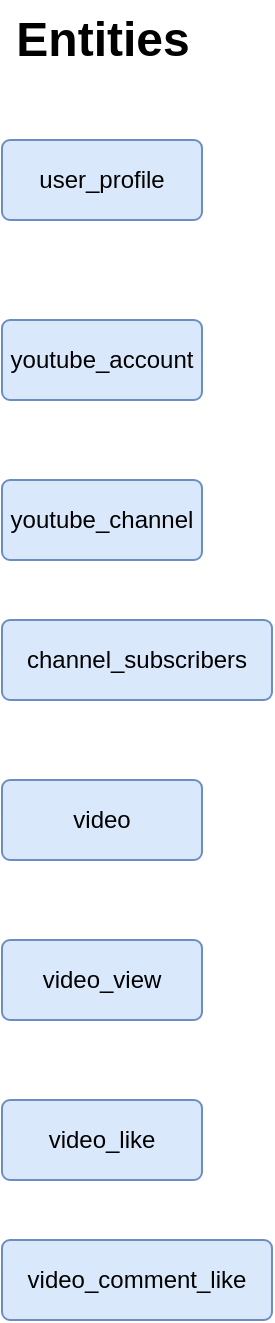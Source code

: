 <mxfile version="20.3.7" type="github" pages="3">
  <diagram id="6tVYAlRdMSaWnCWunfYu" name="Entities">
    <mxGraphModel dx="1102" dy="574" grid="1" gridSize="10" guides="1" tooltips="1" connect="1" arrows="1" fold="1" page="1" pageScale="1" pageWidth="850" pageHeight="1100" math="0" shadow="0">
      <root>
        <mxCell id="0" />
        <mxCell id="1" parent="0" />
        <mxCell id="kbnDTLrGNpFRPF8DmuPY-4" value="user_profile" style="rounded=1;arcSize=10;whiteSpace=wrap;html=1;align=center;fillColor=#dae8fc;strokeColor=#6c8ebf;" parent="1" vertex="1">
          <mxGeometry x="375" y="210" width="100" height="40" as="geometry" />
        </mxCell>
        <mxCell id="kbnDTLrGNpFRPF8DmuPY-5" value="youtube_account" style="rounded=1;arcSize=10;whiteSpace=wrap;html=1;align=center;fillColor=#dae8fc;strokeColor=#6c8ebf;" parent="1" vertex="1">
          <mxGeometry x="375" y="300" width="100" height="40" as="geometry" />
        </mxCell>
        <mxCell id="kbnDTLrGNpFRPF8DmuPY-6" value="video" style="rounded=1;arcSize=10;whiteSpace=wrap;html=1;align=center;fillColor=#dae8fc;strokeColor=#6c8ebf;" parent="1" vertex="1">
          <mxGeometry x="375" y="530" width="100" height="40" as="geometry" />
        </mxCell>
        <mxCell id="kbnDTLrGNpFRPF8DmuPY-7" value="youtube_channel" style="rounded=1;arcSize=10;whiteSpace=wrap;html=1;align=center;fillColor=#dae8fc;strokeColor=#6c8ebf;" parent="1" vertex="1">
          <mxGeometry x="375" y="380" width="100" height="40" as="geometry" />
        </mxCell>
        <mxCell id="kbnDTLrGNpFRPF8DmuPY-8" value="video_like" style="rounded=1;arcSize=10;whiteSpace=wrap;html=1;align=center;fillColor=#dae8fc;strokeColor=#6c8ebf;" parent="1" vertex="1">
          <mxGeometry x="375" y="690" width="100" height="40" as="geometry" />
        </mxCell>
        <mxCell id="kbnDTLrGNpFRPF8DmuPY-9" value="video_view" style="rounded=1;arcSize=10;whiteSpace=wrap;html=1;align=center;fillColor=#dae8fc;strokeColor=#6c8ebf;" parent="1" vertex="1">
          <mxGeometry x="375" y="610" width="100" height="40" as="geometry" />
        </mxCell>
        <mxCell id="kbnDTLrGNpFRPF8DmuPY-10" value="channel_subscribers" style="rounded=1;arcSize=10;whiteSpace=wrap;html=1;align=center;fillColor=#dae8fc;strokeColor=#6c8ebf;" parent="1" vertex="1">
          <mxGeometry x="375" y="450" width="135" height="40" as="geometry" />
        </mxCell>
        <mxCell id="YMxiabNKWPAorvX2kRCk-2" value="Entities" style="text;strokeColor=none;fillColor=none;html=1;fontSize=24;fontStyle=1;verticalAlign=middle;align=center;" parent="1" vertex="1">
          <mxGeometry x="375" y="140" width="100" height="40" as="geometry" />
        </mxCell>
        <mxCell id="VjVCj64RKCqGkR5r8D1J-1" value="video_comment_like" style="rounded=1;arcSize=10;whiteSpace=wrap;html=1;align=center;fillColor=#dae8fc;strokeColor=#6c8ebf;" parent="1" vertex="1">
          <mxGeometry x="375" y="760" width="135" height="40" as="geometry" />
        </mxCell>
      </root>
    </mxGraphModel>
  </diagram>
  <diagram id="qNJU4Igc8mpUQXtUfa4_" name="Cardinality">
    <mxGraphModel dx="1102" dy="574" grid="1" gridSize="10" guides="1" tooltips="1" connect="1" arrows="1" fold="1" page="1" pageScale="1" pageWidth="850" pageHeight="1100" math="0" shadow="0">
      <root>
        <mxCell id="0" />
        <mxCell id="1" parent="0" />
        <mxCell id="MhkBt5B_kL2niMn2tVjw-5" value="" style="endArrow=none;html=1;rounded=0;strokeWidth=2;" parent="1" edge="1">
          <mxGeometry relative="1" as="geometry">
            <mxPoint x="576" y="139" as="sourcePoint" />
            <mxPoint x="576" y="139" as="targetPoint" />
            <Array as="points">
              <mxPoint x="576" y="179" />
            </Array>
          </mxGeometry>
        </mxCell>
        <mxCell id="MhkBt5B_kL2niMn2tVjw-2" style="edgeStyle=orthogonalEdgeStyle;rounded=0;orthogonalLoop=1;jettySize=auto;html=1;strokeColor=none;" parent="1" source="MhkBt5B_kL2niMn2tVjw-1" edge="1">
          <mxGeometry relative="1" as="geometry">
            <mxPoint x="600" y="155" as="targetPoint" />
          </mxGeometry>
        </mxCell>
        <mxCell id="MhkBt5B_kL2niMn2tVjw-1" value="" style="line;strokeWidth=2;rotatable=0;dashed=0;labelPosition=right;align=left;verticalAlign=middle;spacingTop=0;spacingLeft=6;points=[];portConstraint=eastwest;" parent="1" vertex="1">
          <mxGeometry x="360" y="154" width="240" height="10" as="geometry" />
        </mxCell>
        <mxCell id="MhkBt5B_kL2niMn2tVjw-7" style="edgeStyle=orthogonalEdgeStyle;rounded=0;orthogonalLoop=1;jettySize=auto;html=1;strokeColor=none;" parent="1" source="MhkBt5B_kL2niMn2tVjw-8" edge="1">
          <mxGeometry relative="1" as="geometry">
            <mxPoint x="600" y="300" as="targetPoint" />
          </mxGeometry>
        </mxCell>
        <mxCell id="MhkBt5B_kL2niMn2tVjw-8" value="" style="line;strokeWidth=2;rotatable=0;dashed=0;labelPosition=right;align=left;verticalAlign=middle;spacingTop=0;spacingLeft=6;points=[];portConstraint=eastwest;" parent="1" vertex="1">
          <mxGeometry x="360" y="277" width="240" height="10" as="geometry" />
        </mxCell>
        <mxCell id="MhkBt5B_kL2niMn2tVjw-15" value="" style="endArrow=none;html=1;rounded=0;strokeWidth=2;exitX=0.84;exitY=0.472;exitDx=0;exitDy=0;exitPerimeter=0;" parent="1" source="MhkBt5B_kL2niMn2tVjw-8" edge="1">
          <mxGeometry width="50" height="50" relative="1" as="geometry">
            <mxPoint x="560" y="280" as="sourcePoint" />
            <mxPoint x="600" y="260" as="targetPoint" />
          </mxGeometry>
        </mxCell>
        <mxCell id="MhkBt5B_kL2niMn2tVjw-16" value="" style="endArrow=none;html=1;rounded=0;strokeWidth=2;exitX=0.839;exitY=0.528;exitDx=0;exitDy=0;exitPerimeter=0;" parent="1" source="MhkBt5B_kL2niMn2tVjw-8" edge="1">
          <mxGeometry width="50" height="50" relative="1" as="geometry">
            <mxPoint x="570" y="290" as="sourcePoint" />
            <mxPoint x="600" y="300" as="targetPoint" />
          </mxGeometry>
        </mxCell>
        <mxCell id="MhkBt5B_kL2niMn2tVjw-17" value="" style="line;strokeWidth=2;rotatable=0;dashed=0;labelPosition=right;align=left;verticalAlign=middle;spacingTop=0;spacingLeft=6;points=[];portConstraint=eastwest;" parent="1" vertex="1">
          <mxGeometry x="360" y="395" width="240" height="10" as="geometry" />
        </mxCell>
        <mxCell id="MhkBt5B_kL2niMn2tVjw-18" value="" style="endArrow=none;html=1;rounded=0;strokeWidth=2;" parent="1" edge="1">
          <mxGeometry relative="1" as="geometry">
            <mxPoint x="574" y="380" as="sourcePoint" />
            <mxPoint x="574" y="380" as="targetPoint" />
            <Array as="points">
              <mxPoint x="574" y="420" />
            </Array>
          </mxGeometry>
        </mxCell>
        <mxCell id="MhkBt5B_kL2niMn2tVjw-19" value="" style="endArrow=none;html=1;rounded=0;strokeWidth=2;" parent="1" edge="1">
          <mxGeometry relative="1" as="geometry">
            <mxPoint x="582" y="380" as="sourcePoint" />
            <mxPoint x="582" y="380" as="targetPoint" />
            <Array as="points">
              <mxPoint x="582" y="420" />
            </Array>
          </mxGeometry>
        </mxCell>
        <mxCell id="MhkBt5B_kL2niMn2tVjw-20" value="" style="line;strokeWidth=2;rotatable=0;dashed=0;labelPosition=right;align=left;verticalAlign=middle;spacingTop=0;spacingLeft=6;points=[];portConstraint=eastwest;" parent="1" vertex="1">
          <mxGeometry x="560" y="516" width="40" height="10" as="geometry" />
        </mxCell>
        <mxCell id="MhkBt5B_kL2niMn2tVjw-22" value="" style="endArrow=none;html=1;rounded=0;strokeWidth=2;" parent="1" edge="1">
          <mxGeometry relative="1" as="geometry">
            <mxPoint x="584" y="501" as="sourcePoint" />
            <mxPoint x="584" y="501" as="targetPoint" />
            <Array as="points">
              <mxPoint x="584" y="541" />
            </Array>
          </mxGeometry>
        </mxCell>
        <mxCell id="MhkBt5B_kL2niMn2tVjw-24" value="" style="ellipse;whiteSpace=wrap;html=1;aspect=fixed;strokeWidth=2;" parent="1" vertex="1">
          <mxGeometry x="530" y="501" width="40" height="40" as="geometry" />
        </mxCell>
        <mxCell id="MhkBt5B_kL2niMn2tVjw-25" value="" style="line;strokeWidth=2;rotatable=0;dashed=0;labelPosition=right;align=left;verticalAlign=middle;spacingTop=0;spacingLeft=6;points=[];portConstraint=eastwest;" parent="1" vertex="1">
          <mxGeometry x="360" y="516" width="170" height="10" as="geometry" />
        </mxCell>
        <mxCell id="MhkBt5B_kL2niMn2tVjw-26" style="edgeStyle=orthogonalEdgeStyle;rounded=0;orthogonalLoop=1;jettySize=auto;html=1;strokeColor=none;" parent="1" source="MhkBt5B_kL2niMn2tVjw-27" edge="1">
          <mxGeometry relative="1" as="geometry">
            <mxPoint x="600" y="660" as="targetPoint" />
          </mxGeometry>
        </mxCell>
        <mxCell id="MhkBt5B_kL2niMn2tVjw-27" value="" style="line;strokeWidth=2;rotatable=0;dashed=0;labelPosition=right;align=left;verticalAlign=middle;spacingTop=0;spacingLeft=6;points=[];portConstraint=eastwest;" parent="1" vertex="1">
          <mxGeometry x="360" y="637" width="240" height="10" as="geometry" />
        </mxCell>
        <mxCell id="MhkBt5B_kL2niMn2tVjw-28" value="" style="endArrow=none;html=1;rounded=0;strokeWidth=2;exitX=0.84;exitY=0.472;exitDx=0;exitDy=0;exitPerimeter=0;" parent="1" source="MhkBt5B_kL2niMn2tVjw-27" edge="1">
          <mxGeometry width="50" height="50" relative="1" as="geometry">
            <mxPoint x="560" y="640" as="sourcePoint" />
            <mxPoint x="600" y="620" as="targetPoint" />
          </mxGeometry>
        </mxCell>
        <mxCell id="MhkBt5B_kL2niMn2tVjw-29" value="" style="endArrow=none;html=1;rounded=0;strokeWidth=2;exitX=0.839;exitY=0.528;exitDx=0;exitDy=0;exitPerimeter=0;" parent="1" source="MhkBt5B_kL2niMn2tVjw-27" edge="1">
          <mxGeometry width="50" height="50" relative="1" as="geometry">
            <mxPoint x="570" y="650" as="sourcePoint" />
            <mxPoint x="600" y="660" as="targetPoint" />
          </mxGeometry>
        </mxCell>
        <mxCell id="MhkBt5B_kL2niMn2tVjw-30" value="" style="endArrow=none;html=1;rounded=0;strokeWidth=2;" parent="1" edge="1">
          <mxGeometry relative="1" as="geometry">
            <mxPoint x="558.82" y="622" as="sourcePoint" />
            <mxPoint x="558.82" y="622" as="targetPoint" />
            <Array as="points">
              <mxPoint x="558.82" y="662" />
            </Array>
          </mxGeometry>
        </mxCell>
        <mxCell id="MhkBt5B_kL2niMn2tVjw-35" style="edgeStyle=orthogonalEdgeStyle;rounded=0;orthogonalLoop=1;jettySize=auto;html=1;strokeColor=none;" parent="1" source="MhkBt5B_kL2niMn2tVjw-36" edge="1">
          <mxGeometry relative="1" as="geometry">
            <mxPoint x="600" y="780" as="targetPoint" />
          </mxGeometry>
        </mxCell>
        <mxCell id="MhkBt5B_kL2niMn2tVjw-36" value="" style="line;strokeWidth=2;rotatable=0;dashed=0;labelPosition=right;align=left;verticalAlign=middle;spacingTop=0;spacingLeft=6;points=[];portConstraint=eastwest;" parent="1" vertex="1">
          <mxGeometry x="360" y="757" width="240" height="10" as="geometry" />
        </mxCell>
        <mxCell id="MhkBt5B_kL2niMn2tVjw-37" value="" style="endArrow=none;html=1;rounded=0;strokeWidth=2;exitX=0.84;exitY=0.472;exitDx=0;exitDy=0;exitPerimeter=0;" parent="1" source="MhkBt5B_kL2niMn2tVjw-36" edge="1">
          <mxGeometry width="50" height="50" relative="1" as="geometry">
            <mxPoint x="560" y="760" as="sourcePoint" />
            <mxPoint x="600" y="740" as="targetPoint" />
          </mxGeometry>
        </mxCell>
        <mxCell id="MhkBt5B_kL2niMn2tVjw-38" value="" style="endArrow=none;html=1;rounded=0;strokeWidth=2;exitX=0.839;exitY=0.528;exitDx=0;exitDy=0;exitPerimeter=0;" parent="1" source="MhkBt5B_kL2niMn2tVjw-36" edge="1">
          <mxGeometry width="50" height="50" relative="1" as="geometry">
            <mxPoint x="570" y="770" as="sourcePoint" />
            <mxPoint x="600" y="780" as="targetPoint" />
          </mxGeometry>
        </mxCell>
        <mxCell id="MhkBt5B_kL2niMn2tVjw-40" value="" style="ellipse;whiteSpace=wrap;html=1;aspect=fixed;strokeWidth=2;" parent="1" vertex="1">
          <mxGeometry x="520" y="742" width="40" height="40" as="geometry" />
        </mxCell>
        <mxCell id="MhkBt5B_kL2niMn2tVjw-41" value="ONE" style="text;strokeColor=none;fillColor=none;html=1;fontSize=24;fontStyle=1;verticalAlign=middle;align=center;strokeWidth=2;" parent="1" vertex="1">
          <mxGeometry x="618" y="139" width="100" height="40" as="geometry" />
        </mxCell>
        <mxCell id="MhkBt5B_kL2niMn2tVjw-42" value="MANY" style="text;strokeColor=none;fillColor=none;html=1;fontSize=24;fontStyle=1;verticalAlign=middle;align=center;strokeWidth=2;" parent="1" vertex="1">
          <mxGeometry x="628" y="262" width="100" height="40" as="geometry" />
        </mxCell>
        <mxCell id="MhkBt5B_kL2niMn2tVjw-43" value="ONE(and only one)" style="text;strokeColor=none;fillColor=none;html=1;fontSize=24;fontStyle=1;verticalAlign=middle;align=center;strokeWidth=2;" parent="1" vertex="1">
          <mxGeometry x="700" y="380" width="100" height="40" as="geometry" />
        </mxCell>
        <mxCell id="MhkBt5B_kL2niMn2tVjw-44" value="Zero or One" style="text;strokeColor=none;fillColor=none;html=1;fontSize=24;fontStyle=1;verticalAlign=middle;align=center;strokeWidth=2;" parent="1" vertex="1">
          <mxGeometry x="660" y="501" width="100" height="40" as="geometry" />
        </mxCell>
        <mxCell id="MhkBt5B_kL2niMn2tVjw-45" value="One or Many" style="text;strokeColor=none;fillColor=none;html=1;fontSize=24;fontStyle=1;verticalAlign=middle;align=center;strokeWidth=2;" parent="1" vertex="1">
          <mxGeometry x="660" y="622" width="100" height="40" as="geometry" />
        </mxCell>
        <mxCell id="MhkBt5B_kL2niMn2tVjw-46" value="Zero or Many" style="text;strokeColor=none;fillColor=none;html=1;fontSize=24;fontStyle=1;verticalAlign=middle;align=center;strokeWidth=2;" parent="1" vertex="1">
          <mxGeometry x="670" y="742" width="100" height="40" as="geometry" />
        </mxCell>
      </root>
    </mxGraphModel>
  </diagram>
  <diagram id="E4SgzTLYjfZfHza9wRkb" name="ERD">
    <mxGraphModel dx="3673" dy="1913" grid="1" gridSize="10" guides="1" tooltips="1" connect="1" arrows="1" fold="1" page="1" pageScale="1" pageWidth="850" pageHeight="1100" math="0" shadow="0">
      <root>
        <mxCell id="0" />
        <mxCell id="1" parent="0" />
        <mxCell id="5U7YqHke-Hp6daOyetCv-71" value="user_profile" style="shape=table;startSize=30;container=1;collapsible=1;childLayout=tableLayout;fixedRows=1;rowLines=0;fontStyle=1;align=center;resizeLast=1;rounded=1;fillColor=#dae8fc;strokeColor=#6c8ebf;shadow=0;sketch=0;" vertex="1" parent="1">
          <mxGeometry x="580" y="210" width="280" height="220.0" as="geometry" />
        </mxCell>
        <mxCell id="5U7YqHke-Hp6daOyetCv-72" value="" style="shape=partialRectangle;collapsible=0;dropTarget=0;pointerEvents=0;fillColor=none;top=0;left=0;bottom=1;right=0;points=[[0,0.5],[1,0.5]];portConstraint=eastwest;" vertex="1" parent="5U7YqHke-Hp6daOyetCv-71">
          <mxGeometry y="30" width="280" height="30" as="geometry" />
        </mxCell>
        <mxCell id="5U7YqHke-Hp6daOyetCv-73" value="PK" style="shape=partialRectangle;connectable=0;fillColor=none;top=0;left=0;bottom=0;right=0;fontStyle=1;overflow=hidden;" vertex="1" parent="5U7YqHke-Hp6daOyetCv-72">
          <mxGeometry width="30" height="30" as="geometry">
            <mxRectangle width="30" height="30" as="alternateBounds" />
          </mxGeometry>
        </mxCell>
        <mxCell id="5U7YqHke-Hp6daOyetCv-74" value="id" style="shape=partialRectangle;connectable=0;fillColor=none;top=0;left=0;bottom=0;right=0;align=left;spacingLeft=6;fontStyle=5;overflow=hidden;" vertex="1" parent="5U7YqHke-Hp6daOyetCv-72">
          <mxGeometry x="30" width="150" height="30" as="geometry">
            <mxRectangle width="150" height="30" as="alternateBounds" />
          </mxGeometry>
        </mxCell>
        <mxCell id="5U7YqHke-Hp6daOyetCv-75" value="BIGSERIAL" style="shape=partialRectangle;connectable=0;fillColor=none;top=0;left=0;bottom=0;right=0;align=left;spacingLeft=6;fontStyle=0;overflow=hidden;" vertex="1" parent="5U7YqHke-Hp6daOyetCv-72">
          <mxGeometry x="180" width="100" height="30" as="geometry">
            <mxRectangle width="100" height="30" as="alternateBounds" />
          </mxGeometry>
        </mxCell>
        <mxCell id="5U7YqHke-Hp6daOyetCv-76" value="" style="shape=partialRectangle;collapsible=0;dropTarget=0;pointerEvents=0;fillColor=none;top=0;left=0;bottom=0;right=0;points=[[0,0.5],[1,0.5]];portConstraint=eastwest;" vertex="1" parent="5U7YqHke-Hp6daOyetCv-71">
          <mxGeometry y="60" width="280" height="30" as="geometry" />
        </mxCell>
        <mxCell id="5U7YqHke-Hp6daOyetCv-77" value="" style="shape=partialRectangle;connectable=0;fillColor=none;top=0;left=0;bottom=0;right=0;editable=1;overflow=hidden;" vertex="1" parent="5U7YqHke-Hp6daOyetCv-76">
          <mxGeometry width="30" height="30" as="geometry">
            <mxRectangle width="30" height="30" as="alternateBounds" />
          </mxGeometry>
        </mxCell>
        <mxCell id="5U7YqHke-Hp6daOyetCv-78" value="first_name" style="shape=partialRectangle;connectable=0;fillColor=none;top=0;left=0;bottom=0;right=0;align=left;spacingLeft=6;overflow=hidden;" vertex="1" parent="5U7YqHke-Hp6daOyetCv-76">
          <mxGeometry x="30" width="150" height="30" as="geometry">
            <mxRectangle width="150" height="30" as="alternateBounds" />
          </mxGeometry>
        </mxCell>
        <mxCell id="5U7YqHke-Hp6daOyetCv-79" value="TEXT" style="shape=partialRectangle;connectable=0;fillColor=none;top=0;left=0;bottom=0;right=0;align=left;spacingLeft=6;overflow=hidden;" vertex="1" parent="5U7YqHke-Hp6daOyetCv-76">
          <mxGeometry x="180" width="100" height="30" as="geometry">
            <mxRectangle width="100" height="30" as="alternateBounds" />
          </mxGeometry>
        </mxCell>
        <mxCell id="5U7YqHke-Hp6daOyetCv-80" value="" style="shape=partialRectangle;collapsible=0;dropTarget=0;pointerEvents=0;fillColor=none;top=0;left=0;bottom=0;right=0;points=[[0,0.5],[1,0.5]];portConstraint=eastwest;" vertex="1" parent="5U7YqHke-Hp6daOyetCv-71">
          <mxGeometry y="90" width="280" height="30" as="geometry" />
        </mxCell>
        <mxCell id="5U7YqHke-Hp6daOyetCv-81" value="" style="shape=partialRectangle;connectable=0;fillColor=none;top=0;left=0;bottom=0;right=0;editable=1;overflow=hidden;" vertex="1" parent="5U7YqHke-Hp6daOyetCv-80">
          <mxGeometry width="30" height="30" as="geometry">
            <mxRectangle width="30" height="30" as="alternateBounds" />
          </mxGeometry>
        </mxCell>
        <mxCell id="5U7YqHke-Hp6daOyetCv-82" value="last_name" style="shape=partialRectangle;connectable=0;fillColor=none;top=0;left=0;bottom=0;right=0;align=left;spacingLeft=6;overflow=hidden;" vertex="1" parent="5U7YqHke-Hp6daOyetCv-80">
          <mxGeometry x="30" width="150" height="30" as="geometry">
            <mxRectangle width="150" height="30" as="alternateBounds" />
          </mxGeometry>
        </mxCell>
        <mxCell id="5U7YqHke-Hp6daOyetCv-83" value="TEXT" style="shape=partialRectangle;connectable=0;fillColor=none;top=0;left=0;bottom=0;right=0;align=left;spacingLeft=6;overflow=hidden;" vertex="1" parent="5U7YqHke-Hp6daOyetCv-80">
          <mxGeometry x="180" width="100" height="30" as="geometry">
            <mxRectangle width="100" height="30" as="alternateBounds" />
          </mxGeometry>
        </mxCell>
        <mxCell id="5U7YqHke-Hp6daOyetCv-84" value="" style="shape=partialRectangle;collapsible=0;dropTarget=0;pointerEvents=0;fillColor=none;top=0;left=0;bottom=0;right=0;points=[[0,0.5],[1,0.5]];portConstraint=eastwest;" vertex="1" parent="5U7YqHke-Hp6daOyetCv-71">
          <mxGeometry y="120" width="280" height="30" as="geometry" />
        </mxCell>
        <mxCell id="5U7YqHke-Hp6daOyetCv-85" value="UN1" style="shape=partialRectangle;connectable=0;fillColor=none;top=0;left=0;bottom=0;right=0;editable=1;overflow=hidden;fontStyle=1" vertex="1" parent="5U7YqHke-Hp6daOyetCv-84">
          <mxGeometry width="30" height="30" as="geometry">
            <mxRectangle width="30" height="30" as="alternateBounds" />
          </mxGeometry>
        </mxCell>
        <mxCell id="5U7YqHke-Hp6daOyetCv-86" value="email" style="shape=partialRectangle;connectable=0;fillColor=none;top=0;left=0;bottom=0;right=0;align=left;spacingLeft=6;overflow=hidden;" vertex="1" parent="5U7YqHke-Hp6daOyetCv-84">
          <mxGeometry x="30" width="150" height="30" as="geometry">
            <mxRectangle width="150" height="30" as="alternateBounds" />
          </mxGeometry>
        </mxCell>
        <mxCell id="5U7YqHke-Hp6daOyetCv-87" value="TEXT" style="shape=partialRectangle;connectable=0;fillColor=none;top=0;left=0;bottom=0;right=0;align=left;spacingLeft=6;overflow=hidden;" vertex="1" parent="5U7YqHke-Hp6daOyetCv-84">
          <mxGeometry x="180" width="100" height="30" as="geometry">
            <mxRectangle width="100" height="30" as="alternateBounds" />
          </mxGeometry>
        </mxCell>
        <mxCell id="5U7YqHke-Hp6daOyetCv-88" style="shape=partialRectangle;collapsible=0;dropTarget=0;pointerEvents=0;fillColor=none;top=0;left=0;bottom=0;right=0;points=[[0,0.5],[1,0.5]];portConstraint=eastwest;" vertex="1" parent="5U7YqHke-Hp6daOyetCv-71">
          <mxGeometry y="150" width="280" height="30" as="geometry" />
        </mxCell>
        <mxCell id="5U7YqHke-Hp6daOyetCv-89" style="shape=partialRectangle;connectable=0;fillColor=none;top=0;left=0;bottom=0;right=0;editable=1;overflow=hidden;" vertex="1" parent="5U7YqHke-Hp6daOyetCv-88">
          <mxGeometry width="30" height="30" as="geometry">
            <mxRectangle width="30" height="30" as="alternateBounds" />
          </mxGeometry>
        </mxCell>
        <mxCell id="5U7YqHke-Hp6daOyetCv-90" value="gender" style="shape=partialRectangle;connectable=0;fillColor=none;top=0;left=0;bottom=0;right=0;align=left;spacingLeft=6;overflow=hidden;" vertex="1" parent="5U7YqHke-Hp6daOyetCv-88">
          <mxGeometry x="30" width="150" height="30" as="geometry">
            <mxRectangle width="150" height="30" as="alternateBounds" />
          </mxGeometry>
        </mxCell>
        <mxCell id="5U7YqHke-Hp6daOyetCv-91" value="TEXT" style="shape=partialRectangle;connectable=0;fillColor=none;top=0;left=0;bottom=0;right=0;align=left;spacingLeft=6;overflow=hidden;" vertex="1" parent="5U7YqHke-Hp6daOyetCv-88">
          <mxGeometry x="180" width="100" height="30" as="geometry">
            <mxRectangle width="100" height="30" as="alternateBounds" />
          </mxGeometry>
        </mxCell>
        <mxCell id="5U7YqHke-Hp6daOyetCv-92" style="shape=partialRectangle;collapsible=0;dropTarget=0;pointerEvents=0;fillColor=none;top=0;left=0;bottom=0;right=0;points=[[0,0.5],[1,0.5]];portConstraint=eastwest;" vertex="1" parent="5U7YqHke-Hp6daOyetCv-71">
          <mxGeometry y="180" width="280" height="30" as="geometry" />
        </mxCell>
        <mxCell id="5U7YqHke-Hp6daOyetCv-93" style="shape=partialRectangle;connectable=0;fillColor=none;top=0;left=0;bottom=0;right=0;editable=1;overflow=hidden;" vertex="1" parent="5U7YqHke-Hp6daOyetCv-92">
          <mxGeometry width="30" height="30" as="geometry">
            <mxRectangle width="30" height="30" as="alternateBounds" />
          </mxGeometry>
        </mxCell>
        <mxCell id="5U7YqHke-Hp6daOyetCv-94" value="created_at" style="shape=partialRectangle;connectable=0;fillColor=none;top=0;left=0;bottom=0;right=0;align=left;spacingLeft=6;overflow=hidden;" vertex="1" parent="5U7YqHke-Hp6daOyetCv-92">
          <mxGeometry x="30" width="150" height="30" as="geometry">
            <mxRectangle width="150" height="30" as="alternateBounds" />
          </mxGeometry>
        </mxCell>
        <mxCell id="5U7YqHke-Hp6daOyetCv-95" value="TIMESTAMP" style="shape=partialRectangle;connectable=0;fillColor=none;top=0;left=0;bottom=0;right=0;align=left;spacingLeft=6;overflow=hidden;" vertex="1" parent="5U7YqHke-Hp6daOyetCv-92">
          <mxGeometry x="180" width="100" height="30" as="geometry">
            <mxRectangle width="100" height="30" as="alternateBounds" />
          </mxGeometry>
        </mxCell>
        <mxCell id="5U7YqHke-Hp6daOyetCv-96" value="MALE, FEMALE" style="shape=note;whiteSpace=wrap;html=1;backgroundOutline=1;darkOpacity=0.05;fillColor=#fff2cc;strokeColor=#d6b656;" vertex="1" parent="1">
          <mxGeometry x="430" y="260" width="80" height="110" as="geometry" />
        </mxCell>
        <mxCell id="5U7YqHke-Hp6daOyetCv-97" style="edgeStyle=orthogonalEdgeStyle;rounded=0;orthogonalLoop=1;jettySize=auto;html=1;exitX=0;exitY=0.5;exitDx=0;exitDy=0;endArrow=none;endFill=0;" edge="1" parent="1" source="5U7YqHke-Hp6daOyetCv-88" target="5U7YqHke-Hp6daOyetCv-96">
          <mxGeometry x="430" y="180" as="geometry" />
        </mxCell>
        <mxCell id="5U7YqHke-Hp6daOyetCv-98" value="youtube_account" style="shape=table;startSize=30;container=1;collapsible=1;childLayout=tableLayout;fixedRows=1;rowLines=0;fontStyle=1;align=center;resizeLast=1;rounded=1;fillColor=#dae8fc;strokeColor=#6c8ebf;fontColor=default;shadow=0;sketch=0;" vertex="1" parent="1">
          <mxGeometry x="1040" y="180" width="280" height="100.0" as="geometry" />
        </mxCell>
        <mxCell id="5U7YqHke-Hp6daOyetCv-99" value="" style="shape=partialRectangle;collapsible=0;dropTarget=0;pointerEvents=0;fillColor=none;top=0;left=0;bottom=0;right=0;points=[[0,0.5],[1,0.5]];portConstraint=eastwest;" vertex="1" parent="5U7YqHke-Hp6daOyetCv-98">
          <mxGeometry y="30" width="280" height="30" as="geometry" />
        </mxCell>
        <mxCell id="5U7YqHke-Hp6daOyetCv-100" value="PK, FK" style="shape=partialRectangle;connectable=0;fillColor=none;top=0;left=0;bottom=0;right=0;editable=1;overflow=hidden;fontStyle=1" vertex="1" parent="5U7YqHke-Hp6daOyetCv-99">
          <mxGeometry width="60" height="30" as="geometry">
            <mxRectangle width="60" height="30" as="alternateBounds" />
          </mxGeometry>
        </mxCell>
        <mxCell id="5U7YqHke-Hp6daOyetCv-101" value="id" style="shape=partialRectangle;connectable=0;fillColor=none;top=0;left=0;bottom=0;right=0;align=left;spacingLeft=6;overflow=hidden;" vertex="1" parent="5U7YqHke-Hp6daOyetCv-99">
          <mxGeometry x="60" width="120" height="30" as="geometry">
            <mxRectangle width="120" height="30" as="alternateBounds" />
          </mxGeometry>
        </mxCell>
        <mxCell id="5U7YqHke-Hp6daOyetCv-102" value="BIGINT" style="shape=partialRectangle;connectable=0;fillColor=none;top=0;left=0;bottom=0;right=0;align=left;spacingLeft=6;overflow=hidden;" vertex="1" parent="5U7YqHke-Hp6daOyetCv-99">
          <mxGeometry x="180" width="100" height="30" as="geometry">
            <mxRectangle width="100" height="30" as="alternateBounds" />
          </mxGeometry>
        </mxCell>
        <mxCell id="5U7YqHke-Hp6daOyetCv-103" value="" style="shape=partialRectangle;collapsible=0;dropTarget=0;pointerEvents=0;fillColor=none;top=0;left=0;bottom=0;right=0;points=[[0,0.5],[1,0.5]];portConstraint=eastwest;" vertex="1" parent="5U7YqHke-Hp6daOyetCv-98">
          <mxGeometry y="60" width="280" height="30" as="geometry" />
        </mxCell>
        <mxCell id="5U7YqHke-Hp6daOyetCv-104" value="" style="shape=partialRectangle;connectable=0;fillColor=none;top=0;left=0;bottom=0;right=0;editable=1;overflow=hidden;" vertex="1" parent="5U7YqHke-Hp6daOyetCv-103">
          <mxGeometry width="60" height="30" as="geometry">
            <mxRectangle width="60" height="30" as="alternateBounds" />
          </mxGeometry>
        </mxCell>
        <mxCell id="5U7YqHke-Hp6daOyetCv-105" value="created_at" style="shape=partialRectangle;connectable=0;fillColor=none;top=0;left=0;bottom=0;right=0;align=left;spacingLeft=6;overflow=hidden;" vertex="1" parent="5U7YqHke-Hp6daOyetCv-103">
          <mxGeometry x="60" width="120" height="30" as="geometry">
            <mxRectangle width="120" height="30" as="alternateBounds" />
          </mxGeometry>
        </mxCell>
        <mxCell id="5U7YqHke-Hp6daOyetCv-106" value="TIMESTAMP" style="shape=partialRectangle;connectable=0;fillColor=none;top=0;left=0;bottom=0;right=0;align=left;spacingLeft=6;overflow=hidden;" vertex="1" parent="5U7YqHke-Hp6daOyetCv-103">
          <mxGeometry x="180" width="100" height="30" as="geometry">
            <mxRectangle width="100" height="30" as="alternateBounds" />
          </mxGeometry>
        </mxCell>
        <mxCell id="5U7YqHke-Hp6daOyetCv-107" value="youtube_channel" style="shape=table;startSize=30;container=1;collapsible=1;childLayout=tableLayout;fixedRows=1;rowLines=0;fontStyle=1;align=center;resizeLast=1;rounded=1;fillColor=#dae8fc;strokeColor=#6c8ebf;fontColor=default;shadow=0;sketch=0;" vertex="1" parent="1">
          <mxGeometry x="1040" y="460" width="280" height="160.0" as="geometry" />
        </mxCell>
        <mxCell id="5U7YqHke-Hp6daOyetCv-108" value="" style="shape=partialRectangle;collapsible=0;dropTarget=0;pointerEvents=0;fillColor=none;top=0;left=0;bottom=1;right=0;points=[[0,0.5],[1,0.5]];portConstraint=eastwest;" vertex="1" parent="5U7YqHke-Hp6daOyetCv-107">
          <mxGeometry y="30" width="280" height="30" as="geometry" />
        </mxCell>
        <mxCell id="5U7YqHke-Hp6daOyetCv-109" value="PK" style="shape=partialRectangle;connectable=0;fillColor=none;top=0;left=0;bottom=0;right=0;fontStyle=1;overflow=hidden;" vertex="1" parent="5U7YqHke-Hp6daOyetCv-108">
          <mxGeometry width="30" height="30" as="geometry">
            <mxRectangle width="30" height="30" as="alternateBounds" />
          </mxGeometry>
        </mxCell>
        <mxCell id="5U7YqHke-Hp6daOyetCv-110" value="id" style="shape=partialRectangle;connectable=0;fillColor=none;top=0;left=0;bottom=0;right=0;align=left;spacingLeft=6;fontStyle=5;overflow=hidden;" vertex="1" parent="5U7YqHke-Hp6daOyetCv-108">
          <mxGeometry x="30" width="150" height="30" as="geometry">
            <mxRectangle width="150" height="30" as="alternateBounds" />
          </mxGeometry>
        </mxCell>
        <mxCell id="5U7YqHke-Hp6daOyetCv-111" value="BIGSERIAL" style="shape=partialRectangle;connectable=0;fillColor=none;top=0;left=0;bottom=0;right=0;align=left;spacingLeft=6;fontStyle=0;overflow=hidden;" vertex="1" parent="5U7YqHke-Hp6daOyetCv-108">
          <mxGeometry x="180" width="100" height="30" as="geometry">
            <mxRectangle width="100" height="30" as="alternateBounds" />
          </mxGeometry>
        </mxCell>
        <mxCell id="5U7YqHke-Hp6daOyetCv-112" value="" style="shape=partialRectangle;collapsible=0;dropTarget=0;pointerEvents=0;fillColor=none;top=0;left=0;bottom=0;right=0;points=[[0,0.5],[1,0.5]];portConstraint=eastwest;" vertex="1" parent="5U7YqHke-Hp6daOyetCv-107">
          <mxGeometry y="60" width="280" height="30" as="geometry" />
        </mxCell>
        <mxCell id="5U7YqHke-Hp6daOyetCv-113" value="FK" style="shape=partialRectangle;connectable=0;fillColor=none;top=0;left=0;bottom=0;right=0;editable=1;overflow=hidden;fontStyle=1" vertex="1" parent="5U7YqHke-Hp6daOyetCv-112">
          <mxGeometry width="30" height="30" as="geometry">
            <mxRectangle width="30" height="30" as="alternateBounds" />
          </mxGeometry>
        </mxCell>
        <mxCell id="5U7YqHke-Hp6daOyetCv-114" value="youtube_account_id" style="shape=partialRectangle;connectable=0;fillColor=none;top=0;left=0;bottom=0;right=0;align=left;spacingLeft=6;overflow=hidden;" vertex="1" parent="5U7YqHke-Hp6daOyetCv-112">
          <mxGeometry x="30" width="150" height="30" as="geometry">
            <mxRectangle width="150" height="30" as="alternateBounds" />
          </mxGeometry>
        </mxCell>
        <mxCell id="5U7YqHke-Hp6daOyetCv-115" value="BIGINT" style="shape=partialRectangle;connectable=0;fillColor=none;top=0;left=0;bottom=0;right=0;align=left;spacingLeft=6;overflow=hidden;" vertex="1" parent="5U7YqHke-Hp6daOyetCv-112">
          <mxGeometry x="180" width="100" height="30" as="geometry">
            <mxRectangle width="100" height="30" as="alternateBounds" />
          </mxGeometry>
        </mxCell>
        <mxCell id="5U7YqHke-Hp6daOyetCv-116" value="" style="shape=partialRectangle;collapsible=0;dropTarget=0;pointerEvents=0;fillColor=none;top=0;left=0;bottom=0;right=0;points=[[0,0.5],[1,0.5]];portConstraint=eastwest;" vertex="1" parent="5U7YqHke-Hp6daOyetCv-107">
          <mxGeometry y="90" width="280" height="30" as="geometry" />
        </mxCell>
        <mxCell id="5U7YqHke-Hp6daOyetCv-117" value="UN1" style="shape=partialRectangle;connectable=0;fillColor=none;top=0;left=0;bottom=0;right=0;editable=1;overflow=hidden;fontStyle=1" vertex="1" parent="5U7YqHke-Hp6daOyetCv-116">
          <mxGeometry width="30" height="30" as="geometry">
            <mxRectangle width="30" height="30" as="alternateBounds" />
          </mxGeometry>
        </mxCell>
        <mxCell id="5U7YqHke-Hp6daOyetCv-118" value="channel_name" style="shape=partialRectangle;connectable=0;fillColor=none;top=0;left=0;bottom=0;right=0;align=left;spacingLeft=6;overflow=hidden;" vertex="1" parent="5U7YqHke-Hp6daOyetCv-116">
          <mxGeometry x="30" width="150" height="30" as="geometry">
            <mxRectangle width="150" height="30" as="alternateBounds" />
          </mxGeometry>
        </mxCell>
        <mxCell id="5U7YqHke-Hp6daOyetCv-119" value="TEXT" style="shape=partialRectangle;connectable=0;fillColor=none;top=0;left=0;bottom=0;right=0;align=left;spacingLeft=6;overflow=hidden;" vertex="1" parent="5U7YqHke-Hp6daOyetCv-116">
          <mxGeometry x="180" width="100" height="30" as="geometry">
            <mxRectangle width="100" height="30" as="alternateBounds" />
          </mxGeometry>
        </mxCell>
        <mxCell id="5U7YqHke-Hp6daOyetCv-120" style="shape=partialRectangle;collapsible=0;dropTarget=0;pointerEvents=0;fillColor=none;top=0;left=0;bottom=0;right=0;points=[[0,0.5],[1,0.5]];portConstraint=eastwest;" vertex="1" parent="5U7YqHke-Hp6daOyetCv-107">
          <mxGeometry y="120" width="280" height="30" as="geometry" />
        </mxCell>
        <mxCell id="5U7YqHke-Hp6daOyetCv-121" style="shape=partialRectangle;connectable=0;fillColor=none;top=0;left=0;bottom=0;right=0;editable=1;overflow=hidden;" vertex="1" parent="5U7YqHke-Hp6daOyetCv-120">
          <mxGeometry width="30" height="30" as="geometry">
            <mxRectangle width="30" height="30" as="alternateBounds" />
          </mxGeometry>
        </mxCell>
        <mxCell id="5U7YqHke-Hp6daOyetCv-122" value="created_at" style="shape=partialRectangle;connectable=0;fillColor=none;top=0;left=0;bottom=0;right=0;align=left;spacingLeft=6;overflow=hidden;" vertex="1" parent="5U7YqHke-Hp6daOyetCv-120">
          <mxGeometry x="30" width="150" height="30" as="geometry">
            <mxRectangle width="150" height="30" as="alternateBounds" />
          </mxGeometry>
        </mxCell>
        <mxCell id="5U7YqHke-Hp6daOyetCv-123" value="TIMESTAMP" style="shape=partialRectangle;connectable=0;fillColor=none;top=0;left=0;bottom=0;right=0;align=left;spacingLeft=6;overflow=hidden;" vertex="1" parent="5U7YqHke-Hp6daOyetCv-120">
          <mxGeometry x="180" width="100" height="30" as="geometry">
            <mxRectangle width="100" height="30" as="alternateBounds" />
          </mxGeometry>
        </mxCell>
        <mxCell id="5U7YqHke-Hp6daOyetCv-124" style="edgeStyle=orthogonalEdgeStyle;rounded=0;orthogonalLoop=1;jettySize=auto;html=1;exitX=0.5;exitY=1;exitDx=0;exitDy=0;entryX=0.5;entryY=0;entryDx=0;entryDy=0;startArrow=ERmandOne;startFill=0;startSize=15;endArrow=ERoneToMany;endFill=0;endSize=15;strokeWidth=1;fontSize=30;" edge="1" parent="1" source="5U7YqHke-Hp6daOyetCv-98" target="5U7YqHke-Hp6daOyetCv-107">
          <mxGeometry x="430" y="180" as="geometry" />
        </mxCell>
        <mxCell id="5U7YqHke-Hp6daOyetCv-125" style="edgeStyle=orthogonalEdgeStyle;rounded=0;orthogonalLoop=1;jettySize=auto;html=1;exitX=1;exitY=0.5;exitDx=0;exitDy=0;entryX=0;entryY=0.5;entryDx=0;entryDy=0;endArrow=ERzeroToOne;endFill=1;fontSize=30;strokeWidth=1;endSize=15;startArrow=ERmandOne;startFill=0;startSize=15;" edge="1" parent="1" source="5U7YqHke-Hp6daOyetCv-72" target="5U7YqHke-Hp6daOyetCv-99">
          <mxGeometry x="430" y="180" as="geometry" />
        </mxCell>
        <mxCell id="5U7YqHke-Hp6daOyetCv-126" style="edgeStyle=orthogonalEdgeStyle;rounded=0;orthogonalLoop=1;jettySize=auto;html=1;exitX=0.5;exitY=0;exitDx=0;exitDy=0;entryX=1;entryY=0.5;entryDx=0;entryDy=0;startArrow=ERzeroToMany;startFill=1;startSize=15;endArrow=ERmandOne;endFill=0;endSize=15;strokeWidth=1;fontSize=30;" edge="1" parent="1" source="5U7YqHke-Hp6daOyetCv-127" target="5U7YqHke-Hp6daOyetCv-99">
          <mxGeometry x="430" y="180" as="geometry" />
        </mxCell>
        <mxCell id="5U7YqHke-Hp6daOyetCv-127" value="channel_subscriber" style="shape=table;startSize=30;container=1;collapsible=1;childLayout=tableLayout;fixedRows=1;rowLines=0;fontStyle=1;align=center;resizeLast=1;rounded=1;fillColor=#dae8fc;strokeColor=#6c8ebf;fontColor=default;shadow=0;sketch=0;" vertex="1" parent="1">
          <mxGeometry x="1570" y="460" width="290" height="130.0" as="geometry" />
        </mxCell>
        <mxCell id="5U7YqHke-Hp6daOyetCv-128" value="" style="shape=partialRectangle;collapsible=0;dropTarget=0;pointerEvents=0;fillColor=none;top=0;left=0;bottom=0;right=0;points=[[0,0.5],[1,0.5]];portConstraint=eastwest;" vertex="1" parent="5U7YqHke-Hp6daOyetCv-127">
          <mxGeometry y="30" width="290" height="30" as="geometry" />
        </mxCell>
        <mxCell id="5U7YqHke-Hp6daOyetCv-129" value="PK, FK" style="shape=partialRectangle;connectable=0;fillColor=none;top=0;left=0;bottom=0;right=0;editable=1;overflow=hidden;fontStyle=1" vertex="1" parent="5U7YqHke-Hp6daOyetCv-128">
          <mxGeometry width="60" height="30" as="geometry">
            <mxRectangle width="60" height="30" as="alternateBounds" />
          </mxGeometry>
        </mxCell>
        <mxCell id="5U7YqHke-Hp6daOyetCv-130" value="youtube_account_id" style="shape=partialRectangle;connectable=0;fillColor=none;top=0;left=0;bottom=0;right=0;align=left;spacingLeft=6;overflow=hidden;" vertex="1" parent="5U7YqHke-Hp6daOyetCv-128">
          <mxGeometry x="60" width="140" height="30" as="geometry">
            <mxRectangle width="140" height="30" as="alternateBounds" />
          </mxGeometry>
        </mxCell>
        <mxCell id="5U7YqHke-Hp6daOyetCv-131" value="BIGINT" style="shape=partialRectangle;connectable=0;fillColor=none;top=0;left=0;bottom=0;right=0;align=left;spacingLeft=6;overflow=hidden;" vertex="1" parent="5U7YqHke-Hp6daOyetCv-128">
          <mxGeometry x="200" width="90" height="30" as="geometry">
            <mxRectangle width="90" height="30" as="alternateBounds" />
          </mxGeometry>
        </mxCell>
        <mxCell id="5U7YqHke-Hp6daOyetCv-132" value="" style="shape=partialRectangle;collapsible=0;dropTarget=0;pointerEvents=0;fillColor=none;top=0;left=0;bottom=0;right=0;points=[[0,0.5],[1,0.5]];portConstraint=eastwest;" vertex="1" parent="5U7YqHke-Hp6daOyetCv-127">
          <mxGeometry y="60" width="290" height="30" as="geometry" />
        </mxCell>
        <mxCell id="5U7YqHke-Hp6daOyetCv-133" value="PK, FK" style="shape=partialRectangle;connectable=0;fillColor=none;top=0;left=0;bottom=0;right=0;editable=1;overflow=hidden;fontStyle=1" vertex="1" parent="5U7YqHke-Hp6daOyetCv-132">
          <mxGeometry width="60" height="30" as="geometry">
            <mxRectangle width="60" height="30" as="alternateBounds" />
          </mxGeometry>
        </mxCell>
        <mxCell id="5U7YqHke-Hp6daOyetCv-134" value="youtube_channel_id" style="shape=partialRectangle;connectable=0;fillColor=none;top=0;left=0;bottom=0;right=0;align=left;spacingLeft=6;overflow=hidden;" vertex="1" parent="5U7YqHke-Hp6daOyetCv-132">
          <mxGeometry x="60" width="140" height="30" as="geometry">
            <mxRectangle width="140" height="30" as="alternateBounds" />
          </mxGeometry>
        </mxCell>
        <mxCell id="5U7YqHke-Hp6daOyetCv-135" value="BIGINT" style="shape=partialRectangle;connectable=0;fillColor=none;top=0;left=0;bottom=0;right=0;align=left;spacingLeft=6;overflow=hidden;" vertex="1" parent="5U7YqHke-Hp6daOyetCv-132">
          <mxGeometry x="200" width="90" height="30" as="geometry">
            <mxRectangle width="90" height="30" as="alternateBounds" />
          </mxGeometry>
        </mxCell>
        <mxCell id="5U7YqHke-Hp6daOyetCv-136" style="shape=partialRectangle;collapsible=0;dropTarget=0;pointerEvents=0;fillColor=none;top=0;left=0;bottom=0;right=0;points=[[0,0.5],[1,0.5]];portConstraint=eastwest;" vertex="1" parent="5U7YqHke-Hp6daOyetCv-127">
          <mxGeometry y="90" width="290" height="30" as="geometry" />
        </mxCell>
        <mxCell id="5U7YqHke-Hp6daOyetCv-137" style="shape=partialRectangle;connectable=0;fillColor=none;top=0;left=0;bottom=0;right=0;editable=1;overflow=hidden;" vertex="1" parent="5U7YqHke-Hp6daOyetCv-136">
          <mxGeometry width="60" height="30" as="geometry">
            <mxRectangle width="60" height="30" as="alternateBounds" />
          </mxGeometry>
        </mxCell>
        <mxCell id="5U7YqHke-Hp6daOyetCv-138" value="created_at" style="shape=partialRectangle;connectable=0;fillColor=none;top=0;left=0;bottom=0;right=0;align=left;spacingLeft=6;overflow=hidden;" vertex="1" parent="5U7YqHke-Hp6daOyetCv-136">
          <mxGeometry x="60" width="140" height="30" as="geometry">
            <mxRectangle width="140" height="30" as="alternateBounds" />
          </mxGeometry>
        </mxCell>
        <mxCell id="5U7YqHke-Hp6daOyetCv-139" value="TIMESTAMP" style="shape=partialRectangle;connectable=0;fillColor=none;top=0;left=0;bottom=0;right=0;align=left;spacingLeft=6;overflow=hidden;" vertex="1" parent="5U7YqHke-Hp6daOyetCv-136">
          <mxGeometry x="200" width="90" height="30" as="geometry">
            <mxRectangle width="90" height="30" as="alternateBounds" />
          </mxGeometry>
        </mxCell>
        <mxCell id="5U7YqHke-Hp6daOyetCv-140" style="edgeStyle=orthogonalEdgeStyle;rounded=0;orthogonalLoop=1;jettySize=auto;html=1;exitX=1;exitY=0.5;exitDx=0;exitDy=0;entryX=0;entryY=0.5;entryDx=0;entryDy=0;startArrow=ERmandOne;startFill=0;startSize=15;endArrow=ERzeroToMany;endFill=1;endSize=15;strokeWidth=1;fontSize=30;" edge="1" parent="1" source="5U7YqHke-Hp6daOyetCv-108" target="5U7YqHke-Hp6daOyetCv-128">
          <mxGeometry x="430" y="180" as="geometry" />
        </mxCell>
        <mxCell id="5U7YqHke-Hp6daOyetCv-141" style="edgeStyle=orthogonalEdgeStyle;rounded=0;orthogonalLoop=1;jettySize=auto;html=1;exitX=0.5;exitY=0;exitDx=0;exitDy=0;fontSize=200;endArrow=ERzeroToOne;endFill=1;endSize=15;startArrow=ERzeroToMany;startFill=1;startSize=15;" edge="1" parent="1" source="5U7YqHke-Hp6daOyetCv-142" target="5U7YqHke-Hp6daOyetCv-103">
          <mxGeometry relative="1" as="geometry">
            <Array as="points">
              <mxPoint x="680" y="520" />
              <mxPoint x="980" y="520" />
              <mxPoint x="980" y="260" />
            </Array>
          </mxGeometry>
        </mxCell>
        <mxCell id="5U7YqHke-Hp6daOyetCv-142" value="video_view" style="shape=table;startSize=30;container=1;collapsible=1;childLayout=tableLayout;fixedRows=1;rowLines=0;fontStyle=1;align=center;resizeLast=1;rounded=1;fillColor=#dae8fc;strokeColor=#6c8ebf;fontColor=default;shadow=0;sketch=0;" vertex="1" parent="1">
          <mxGeometry x="540" y="670" width="280" height="160.0" as="geometry" />
        </mxCell>
        <mxCell id="5U7YqHke-Hp6daOyetCv-143" value="" style="shape=partialRectangle;collapsible=0;dropTarget=0;pointerEvents=0;fillColor=none;top=0;left=0;bottom=1;right=0;points=[[0,0.5],[1,0.5]];portConstraint=eastwest;fontStyle=4" vertex="1" parent="5U7YqHke-Hp6daOyetCv-142">
          <mxGeometry y="30" width="280" height="30" as="geometry" />
        </mxCell>
        <mxCell id="5U7YqHke-Hp6daOyetCv-144" value="PK" style="shape=partialRectangle;connectable=0;fillColor=none;top=0;left=0;bottom=0;right=0;fontStyle=1;overflow=hidden;" vertex="1" parent="5U7YqHke-Hp6daOyetCv-143">
          <mxGeometry width="30" height="30" as="geometry">
            <mxRectangle width="30" height="30" as="alternateBounds" />
          </mxGeometry>
        </mxCell>
        <mxCell id="5U7YqHke-Hp6daOyetCv-145" value="id" style="shape=partialRectangle;connectable=0;fillColor=none;top=0;left=0;bottom=0;right=0;align=left;spacingLeft=6;fontStyle=0;overflow=hidden;" vertex="1" parent="5U7YqHke-Hp6daOyetCv-143">
          <mxGeometry x="30" width="150" height="30" as="geometry">
            <mxRectangle width="150" height="30" as="alternateBounds" />
          </mxGeometry>
        </mxCell>
        <mxCell id="5U7YqHke-Hp6daOyetCv-146" value="BIGSERIAL" style="shape=partialRectangle;connectable=0;fillColor=none;top=0;left=0;bottom=0;right=0;align=left;spacingLeft=6;fontStyle=0;overflow=hidden;" vertex="1" parent="5U7YqHke-Hp6daOyetCv-143">
          <mxGeometry x="180" width="100" height="30" as="geometry">
            <mxRectangle width="100" height="30" as="alternateBounds" />
          </mxGeometry>
        </mxCell>
        <mxCell id="5U7YqHke-Hp6daOyetCv-147" value="" style="shape=partialRectangle;collapsible=0;dropTarget=0;pointerEvents=0;fillColor=none;top=0;left=0;bottom=0;right=0;points=[[0,0.5],[1,0.5]];portConstraint=eastwest;" vertex="1" parent="5U7YqHke-Hp6daOyetCv-142">
          <mxGeometry y="60" width="280" height="30" as="geometry" />
        </mxCell>
        <mxCell id="5U7YqHke-Hp6daOyetCv-148" value="FK" style="shape=partialRectangle;connectable=0;fillColor=none;top=0;left=0;bottom=0;right=0;editable=1;overflow=hidden;fontStyle=1" vertex="1" parent="5U7YqHke-Hp6daOyetCv-147">
          <mxGeometry width="30" height="30" as="geometry">
            <mxRectangle width="30" height="30" as="alternateBounds" />
          </mxGeometry>
        </mxCell>
        <mxCell id="5U7YqHke-Hp6daOyetCv-149" value="youtube_account_id" style="shape=partialRectangle;connectable=0;fillColor=none;top=0;left=0;bottom=0;right=0;align=left;spacingLeft=6;overflow=hidden;" vertex="1" parent="5U7YqHke-Hp6daOyetCv-147">
          <mxGeometry x="30" width="150" height="30" as="geometry">
            <mxRectangle width="150" height="30" as="alternateBounds" />
          </mxGeometry>
        </mxCell>
        <mxCell id="5U7YqHke-Hp6daOyetCv-150" value="BIGINT" style="shape=partialRectangle;connectable=0;fillColor=none;top=0;left=0;bottom=0;right=0;align=left;spacingLeft=6;overflow=hidden;" vertex="1" parent="5U7YqHke-Hp6daOyetCv-147">
          <mxGeometry x="180" width="100" height="30" as="geometry">
            <mxRectangle width="100" height="30" as="alternateBounds" />
          </mxGeometry>
        </mxCell>
        <mxCell id="5U7YqHke-Hp6daOyetCv-151" style="shape=partialRectangle;collapsible=0;dropTarget=0;pointerEvents=0;fillColor=none;top=0;left=0;bottom=0;right=0;points=[[0,0.5],[1,0.5]];portConstraint=eastwest;" vertex="1" parent="5U7YqHke-Hp6daOyetCv-142">
          <mxGeometry y="90" width="280" height="30" as="geometry" />
        </mxCell>
        <mxCell id="5U7YqHke-Hp6daOyetCv-152" value="FK" style="shape=partialRectangle;connectable=0;fillColor=none;top=0;left=0;bottom=0;right=0;editable=1;overflow=hidden;fontStyle=1" vertex="1" parent="5U7YqHke-Hp6daOyetCv-151">
          <mxGeometry width="30" height="30" as="geometry">
            <mxRectangle width="30" height="30" as="alternateBounds" />
          </mxGeometry>
        </mxCell>
        <mxCell id="5U7YqHke-Hp6daOyetCv-153" value="video_id" style="shape=partialRectangle;connectable=0;fillColor=none;top=0;left=0;bottom=0;right=0;align=left;spacingLeft=6;overflow=hidden;" vertex="1" parent="5U7YqHke-Hp6daOyetCv-151">
          <mxGeometry x="30" width="150" height="30" as="geometry">
            <mxRectangle width="150" height="30" as="alternateBounds" />
          </mxGeometry>
        </mxCell>
        <mxCell id="5U7YqHke-Hp6daOyetCv-154" value="BIGINT" style="shape=partialRectangle;connectable=0;fillColor=none;top=0;left=0;bottom=0;right=0;align=left;spacingLeft=6;overflow=hidden;" vertex="1" parent="5U7YqHke-Hp6daOyetCv-151">
          <mxGeometry x="180" width="100" height="30" as="geometry">
            <mxRectangle width="100" height="30" as="alternateBounds" />
          </mxGeometry>
        </mxCell>
        <mxCell id="5U7YqHke-Hp6daOyetCv-155" style="shape=partialRectangle;collapsible=0;dropTarget=0;pointerEvents=0;fillColor=none;top=0;left=0;bottom=0;right=0;points=[[0,0.5],[1,0.5]];portConstraint=eastwest;" vertex="1" parent="5U7YqHke-Hp6daOyetCv-142">
          <mxGeometry y="120" width="280" height="30" as="geometry" />
        </mxCell>
        <mxCell id="5U7YqHke-Hp6daOyetCv-156" style="shape=partialRectangle;connectable=0;fillColor=none;top=0;left=0;bottom=0;right=0;editable=1;overflow=hidden;" vertex="1" parent="5U7YqHke-Hp6daOyetCv-155">
          <mxGeometry width="30" height="30" as="geometry">
            <mxRectangle width="30" height="30" as="alternateBounds" />
          </mxGeometry>
        </mxCell>
        <mxCell id="5U7YqHke-Hp6daOyetCv-157" value="created_at" style="shape=partialRectangle;connectable=0;fillColor=none;top=0;left=0;bottom=0;right=0;align=left;spacingLeft=6;overflow=hidden;" vertex="1" parent="5U7YqHke-Hp6daOyetCv-155">
          <mxGeometry x="30" width="150" height="30" as="geometry">
            <mxRectangle width="150" height="30" as="alternateBounds" />
          </mxGeometry>
        </mxCell>
        <mxCell id="5U7YqHke-Hp6daOyetCv-158" value="TIMESTAMP" style="shape=partialRectangle;connectable=0;fillColor=none;top=0;left=0;bottom=0;right=0;align=left;spacingLeft=6;overflow=hidden;" vertex="1" parent="5U7YqHke-Hp6daOyetCv-155">
          <mxGeometry x="180" width="100" height="30" as="geometry">
            <mxRectangle width="100" height="30" as="alternateBounds" />
          </mxGeometry>
        </mxCell>
        <mxCell id="5U7YqHke-Hp6daOyetCv-159" value="video" style="shape=table;startSize=30;container=1;collapsible=1;childLayout=tableLayout;fixedRows=1;rowLines=0;fontStyle=1;align=center;resizeLast=1;rounded=1;fillColor=#dae8fc;strokeColor=#6c8ebf;fontColor=default;shadow=0;sketch=0;" vertex="1" parent="1">
          <mxGeometry x="1040" y="750" width="280" height="250.0" as="geometry" />
        </mxCell>
        <mxCell id="5U7YqHke-Hp6daOyetCv-160" value="" style="shape=partialRectangle;collapsible=0;dropTarget=0;pointerEvents=0;fillColor=none;top=0;left=0;bottom=1;right=0;points=[[0,0.5],[1,0.5]];portConstraint=eastwest;" vertex="1" parent="5U7YqHke-Hp6daOyetCv-159">
          <mxGeometry y="30" width="280" height="30" as="geometry" />
        </mxCell>
        <mxCell id="5U7YqHke-Hp6daOyetCv-161" value="PK" style="shape=partialRectangle;connectable=0;fillColor=none;top=0;left=0;bottom=0;right=0;fontStyle=1;overflow=hidden;" vertex="1" parent="5U7YqHke-Hp6daOyetCv-160">
          <mxGeometry width="30" height="30" as="geometry">
            <mxRectangle width="30" height="30" as="alternateBounds" />
          </mxGeometry>
        </mxCell>
        <mxCell id="5U7YqHke-Hp6daOyetCv-162" value="id" style="shape=partialRectangle;connectable=0;fillColor=none;top=0;left=0;bottom=0;right=0;align=left;spacingLeft=6;fontStyle=5;overflow=hidden;" vertex="1" parent="5U7YqHke-Hp6daOyetCv-160">
          <mxGeometry x="30" width="150" height="30" as="geometry">
            <mxRectangle width="150" height="30" as="alternateBounds" />
          </mxGeometry>
        </mxCell>
        <mxCell id="5U7YqHke-Hp6daOyetCv-163" value="BIGSERIAL" style="shape=partialRectangle;connectable=0;fillColor=none;top=0;left=0;bottom=0;right=0;align=left;spacingLeft=6;fontStyle=0;overflow=hidden;" vertex="1" parent="5U7YqHke-Hp6daOyetCv-160">
          <mxGeometry x="180" width="100" height="30" as="geometry">
            <mxRectangle width="100" height="30" as="alternateBounds" />
          </mxGeometry>
        </mxCell>
        <mxCell id="5U7YqHke-Hp6daOyetCv-164" value="" style="shape=partialRectangle;collapsible=0;dropTarget=0;pointerEvents=0;fillColor=none;top=0;left=0;bottom=0;right=0;points=[[0,0.5],[1,0.5]];portConstraint=eastwest;" vertex="1" parent="5U7YqHke-Hp6daOyetCv-159">
          <mxGeometry y="60" width="280" height="30" as="geometry" />
        </mxCell>
        <mxCell id="5U7YqHke-Hp6daOyetCv-165" value="FK" style="shape=partialRectangle;connectable=0;fillColor=none;top=0;left=0;bottom=0;right=0;editable=1;overflow=hidden;fontStyle=1" vertex="1" parent="5U7YqHke-Hp6daOyetCv-164">
          <mxGeometry width="30" height="30" as="geometry">
            <mxRectangle width="30" height="30" as="alternateBounds" />
          </mxGeometry>
        </mxCell>
        <mxCell id="5U7YqHke-Hp6daOyetCv-166" value="youtube_account_id" style="shape=partialRectangle;connectable=0;fillColor=none;top=0;left=0;bottom=0;right=0;align=left;spacingLeft=6;overflow=hidden;" vertex="1" parent="5U7YqHke-Hp6daOyetCv-164">
          <mxGeometry x="30" width="150" height="30" as="geometry">
            <mxRectangle width="150" height="30" as="alternateBounds" />
          </mxGeometry>
        </mxCell>
        <mxCell id="5U7YqHke-Hp6daOyetCv-167" value="BIGINT" style="shape=partialRectangle;connectable=0;fillColor=none;top=0;left=0;bottom=0;right=0;align=left;spacingLeft=6;overflow=hidden;" vertex="1" parent="5U7YqHke-Hp6daOyetCv-164">
          <mxGeometry x="180" width="100" height="30" as="geometry">
            <mxRectangle width="100" height="30" as="alternateBounds" />
          </mxGeometry>
        </mxCell>
        <mxCell id="5U7YqHke-Hp6daOyetCv-168" style="shape=partialRectangle;collapsible=0;dropTarget=0;pointerEvents=0;fillColor=none;top=0;left=0;bottom=0;right=0;points=[[0,0.5],[1,0.5]];portConstraint=eastwest;" vertex="1" parent="5U7YqHke-Hp6daOyetCv-159">
          <mxGeometry y="90" width="280" height="30" as="geometry" />
        </mxCell>
        <mxCell id="5U7YqHke-Hp6daOyetCv-169" value="UN1" style="shape=partialRectangle;connectable=0;fillColor=none;top=0;left=0;bottom=0;right=0;editable=1;overflow=hidden;fontStyle=1" vertex="1" parent="5U7YqHke-Hp6daOyetCv-168">
          <mxGeometry width="30" height="30" as="geometry">
            <mxRectangle width="30" height="30" as="alternateBounds" />
          </mxGeometry>
        </mxCell>
        <mxCell id="5U7YqHke-Hp6daOyetCv-170" value="url" style="shape=partialRectangle;connectable=0;fillColor=none;top=0;left=0;bottom=0;right=0;align=left;spacingLeft=6;overflow=hidden;" vertex="1" parent="5U7YqHke-Hp6daOyetCv-168">
          <mxGeometry x="30" width="150" height="30" as="geometry">
            <mxRectangle width="150" height="30" as="alternateBounds" />
          </mxGeometry>
        </mxCell>
        <mxCell id="5U7YqHke-Hp6daOyetCv-171" value="TEXT" style="shape=partialRectangle;connectable=0;fillColor=none;top=0;left=0;bottom=0;right=0;align=left;spacingLeft=6;overflow=hidden;" vertex="1" parent="5U7YqHke-Hp6daOyetCv-168">
          <mxGeometry x="180" width="100" height="30" as="geometry">
            <mxRectangle width="100" height="30" as="alternateBounds" />
          </mxGeometry>
        </mxCell>
        <mxCell id="5U7YqHke-Hp6daOyetCv-172" value="" style="shape=partialRectangle;collapsible=0;dropTarget=0;pointerEvents=0;fillColor=none;top=0;left=0;bottom=0;right=0;points=[[0,0.5],[1,0.5]];portConstraint=eastwest;" vertex="1" parent="5U7YqHke-Hp6daOyetCv-159">
          <mxGeometry y="120" width="280" height="30" as="geometry" />
        </mxCell>
        <mxCell id="5U7YqHke-Hp6daOyetCv-173" value="" style="shape=partialRectangle;connectable=0;fillColor=none;top=0;left=0;bottom=0;right=0;editable=1;overflow=hidden;" vertex="1" parent="5U7YqHke-Hp6daOyetCv-172">
          <mxGeometry width="30" height="30" as="geometry">
            <mxRectangle width="30" height="30" as="alternateBounds" />
          </mxGeometry>
        </mxCell>
        <mxCell id="5U7YqHke-Hp6daOyetCv-174" value="title" style="shape=partialRectangle;connectable=0;fillColor=none;top=0;left=0;bottom=0;right=0;align=left;spacingLeft=6;overflow=hidden;" vertex="1" parent="5U7YqHke-Hp6daOyetCv-172">
          <mxGeometry x="30" width="150" height="30" as="geometry">
            <mxRectangle width="150" height="30" as="alternateBounds" />
          </mxGeometry>
        </mxCell>
        <mxCell id="5U7YqHke-Hp6daOyetCv-175" value="TEXT" style="shape=partialRectangle;connectable=0;fillColor=none;top=0;left=0;bottom=0;right=0;align=left;spacingLeft=6;overflow=hidden;" vertex="1" parent="5U7YqHke-Hp6daOyetCv-172">
          <mxGeometry x="180" width="100" height="30" as="geometry">
            <mxRectangle width="100" height="30" as="alternateBounds" />
          </mxGeometry>
        </mxCell>
        <mxCell id="5U7YqHke-Hp6daOyetCv-176" value="" style="shape=partialRectangle;collapsible=0;dropTarget=0;pointerEvents=0;fillColor=none;top=0;left=0;bottom=0;right=0;points=[[0,0.5],[1,0.5]];portConstraint=eastwest;" vertex="1" parent="5U7YqHke-Hp6daOyetCv-159">
          <mxGeometry y="150" width="280" height="30" as="geometry" />
        </mxCell>
        <mxCell id="5U7YqHke-Hp6daOyetCv-177" value="" style="shape=partialRectangle;connectable=0;fillColor=none;top=0;left=0;bottom=0;right=0;editable=1;overflow=hidden;fontStyle=1" vertex="1" parent="5U7YqHke-Hp6daOyetCv-176">
          <mxGeometry width="30" height="30" as="geometry">
            <mxRectangle width="30" height="30" as="alternateBounds" />
          </mxGeometry>
        </mxCell>
        <mxCell id="5U7YqHke-Hp6daOyetCv-178" value="description" style="shape=partialRectangle;connectable=0;fillColor=none;top=0;left=0;bottom=0;right=0;align=left;spacingLeft=6;overflow=hidden;" vertex="1" parent="5U7YqHke-Hp6daOyetCv-176">
          <mxGeometry x="30" width="150" height="30" as="geometry">
            <mxRectangle width="150" height="30" as="alternateBounds" />
          </mxGeometry>
        </mxCell>
        <mxCell id="5U7YqHke-Hp6daOyetCv-179" value="TEXT" style="shape=partialRectangle;connectable=0;fillColor=none;top=0;left=0;bottom=0;right=0;align=left;spacingLeft=6;overflow=hidden;" vertex="1" parent="5U7YqHke-Hp6daOyetCv-176">
          <mxGeometry x="180" width="100" height="30" as="geometry">
            <mxRectangle width="100" height="30" as="alternateBounds" />
          </mxGeometry>
        </mxCell>
        <mxCell id="5U7YqHke-Hp6daOyetCv-180" style="shape=partialRectangle;collapsible=0;dropTarget=0;pointerEvents=0;fillColor=none;top=0;left=0;bottom=0;right=0;points=[[0,0.5],[1,0.5]];portConstraint=eastwest;" vertex="1" parent="5U7YqHke-Hp6daOyetCv-159">
          <mxGeometry y="180" width="280" height="30" as="geometry" />
        </mxCell>
        <mxCell id="5U7YqHke-Hp6daOyetCv-181" style="shape=partialRectangle;connectable=0;fillColor=none;top=0;left=0;bottom=0;right=0;editable=1;overflow=hidden;" vertex="1" parent="5U7YqHke-Hp6daOyetCv-180">
          <mxGeometry width="30" height="30" as="geometry">
            <mxRectangle width="30" height="30" as="alternateBounds" />
          </mxGeometry>
        </mxCell>
        <mxCell id="5U7YqHke-Hp6daOyetCv-182" value="category" style="shape=partialRectangle;connectable=0;fillColor=none;top=0;left=0;bottom=0;right=0;align=left;spacingLeft=6;overflow=hidden;" vertex="1" parent="5U7YqHke-Hp6daOyetCv-180">
          <mxGeometry x="30" width="150" height="30" as="geometry">
            <mxRectangle width="150" height="30" as="alternateBounds" />
          </mxGeometry>
        </mxCell>
        <mxCell id="5U7YqHke-Hp6daOyetCv-183" value="TEXT" style="shape=partialRectangle;connectable=0;fillColor=none;top=0;left=0;bottom=0;right=0;align=left;spacingLeft=6;overflow=hidden;" vertex="1" parent="5U7YqHke-Hp6daOyetCv-180">
          <mxGeometry x="180" width="100" height="30" as="geometry">
            <mxRectangle width="100" height="30" as="alternateBounds" />
          </mxGeometry>
        </mxCell>
        <mxCell id="5U7YqHke-Hp6daOyetCv-184" style="shape=partialRectangle;collapsible=0;dropTarget=0;pointerEvents=0;fillColor=none;top=0;left=0;bottom=0;right=0;points=[[0,0.5],[1,0.5]];portConstraint=eastwest;" vertex="1" parent="5U7YqHke-Hp6daOyetCv-159">
          <mxGeometry y="210" width="280" height="30" as="geometry" />
        </mxCell>
        <mxCell id="5U7YqHke-Hp6daOyetCv-185" style="shape=partialRectangle;connectable=0;fillColor=none;top=0;left=0;bottom=0;right=0;editable=1;overflow=hidden;" vertex="1" parent="5U7YqHke-Hp6daOyetCv-184">
          <mxGeometry width="30" height="30" as="geometry">
            <mxRectangle width="30" height="30" as="alternateBounds" />
          </mxGeometry>
        </mxCell>
        <mxCell id="5U7YqHke-Hp6daOyetCv-186" value="created" style="shape=partialRectangle;connectable=0;fillColor=none;top=0;left=0;bottom=0;right=0;align=left;spacingLeft=6;overflow=hidden;" vertex="1" parent="5U7YqHke-Hp6daOyetCv-184">
          <mxGeometry x="30" width="150" height="30" as="geometry">
            <mxRectangle width="150" height="30" as="alternateBounds" />
          </mxGeometry>
        </mxCell>
        <mxCell id="5U7YqHke-Hp6daOyetCv-187" value="TIMESTAMP" style="shape=partialRectangle;connectable=0;fillColor=none;top=0;left=0;bottom=0;right=0;align=left;spacingLeft=6;overflow=hidden;" vertex="1" parent="5U7YqHke-Hp6daOyetCv-184">
          <mxGeometry x="180" width="100" height="30" as="geometry">
            <mxRectangle width="100" height="30" as="alternateBounds" />
          </mxGeometry>
        </mxCell>
        <mxCell id="5U7YqHke-Hp6daOyetCv-188" style="edgeStyle=orthogonalEdgeStyle;rounded=0;orthogonalLoop=1;jettySize=auto;html=1;exitX=0.5;exitY=1;exitDx=0;exitDy=0;startArrow=ERmandOne;startFill=0;startSize=15;endArrow=ERzeroToMany;endFill=1;endSize=15;strokeWidth=1;fontSize=30;" edge="1" parent="1" source="5U7YqHke-Hp6daOyetCv-107" target="5U7YqHke-Hp6daOyetCv-159">
          <mxGeometry x="429.58" y="530" as="geometry">
            <mxPoint x="1179.58" y="630" as="sourcePoint" />
            <mxPoint x="1179.58" y="810" as="targetPoint" />
          </mxGeometry>
        </mxCell>
        <mxCell id="5U7YqHke-Hp6daOyetCv-189" style="edgeStyle=orthogonalEdgeStyle;rounded=0;orthogonalLoop=1;jettySize=auto;html=1;exitX=0;exitY=0.5;exitDx=0;exitDy=0;startArrow=ERmandOne;startFill=0;startSize=15;endArrow=ERzeroToMany;endFill=1;endSize=15;strokeWidth=1;fontSize=30;entryX=1;entryY=0.5;entryDx=0;entryDy=0;" edge="1" parent="1" source="5U7YqHke-Hp6daOyetCv-160" target="5U7YqHke-Hp6daOyetCv-151">
          <mxGeometry x="219.58" y="750" as="geometry">
            <mxPoint x="970" y="840" as="sourcePoint" />
            <mxPoint x="970" y="970" as="targetPoint" />
          </mxGeometry>
        </mxCell>
        <mxCell id="5U7YqHke-Hp6daOyetCv-190" value="video_like" style="shape=table;startSize=30;container=1;collapsible=1;childLayout=tableLayout;fixedRows=1;rowLines=0;fontStyle=1;align=center;resizeLast=1;rounded=1;fillColor=#dae8fc;strokeColor=#6c8ebf;fontColor=default;shadow=0;sketch=0;" vertex="1" parent="1">
          <mxGeometry x="1810" y="720" width="290" height="130.0" as="geometry" />
        </mxCell>
        <mxCell id="5U7YqHke-Hp6daOyetCv-191" value="" style="shape=partialRectangle;collapsible=0;dropTarget=0;pointerEvents=0;fillColor=none;top=0;left=0;bottom=0;right=0;points=[[0,0.5],[1,0.5]];portConstraint=eastwest;" vertex="1" parent="5U7YqHke-Hp6daOyetCv-190">
          <mxGeometry y="30" width="290" height="30" as="geometry" />
        </mxCell>
        <mxCell id="5U7YqHke-Hp6daOyetCv-192" value="PK, FK" style="shape=partialRectangle;connectable=0;fillColor=none;top=0;left=0;bottom=0;right=0;editable=1;overflow=hidden;fontStyle=1" vertex="1" parent="5U7YqHke-Hp6daOyetCv-191">
          <mxGeometry width="60" height="30" as="geometry">
            <mxRectangle width="60" height="30" as="alternateBounds" />
          </mxGeometry>
        </mxCell>
        <mxCell id="5U7YqHke-Hp6daOyetCv-193" value="youtube_account_id" style="shape=partialRectangle;connectable=0;fillColor=none;top=0;left=0;bottom=0;right=0;align=left;spacingLeft=6;overflow=hidden;" vertex="1" parent="5U7YqHke-Hp6daOyetCv-191">
          <mxGeometry x="60" width="140" height="30" as="geometry">
            <mxRectangle width="140" height="30" as="alternateBounds" />
          </mxGeometry>
        </mxCell>
        <mxCell id="5U7YqHke-Hp6daOyetCv-194" value="BIGINT" style="shape=partialRectangle;connectable=0;fillColor=none;top=0;left=0;bottom=0;right=0;align=left;spacingLeft=6;overflow=hidden;" vertex="1" parent="5U7YqHke-Hp6daOyetCv-191">
          <mxGeometry x="200" width="90" height="30" as="geometry">
            <mxRectangle width="90" height="30" as="alternateBounds" />
          </mxGeometry>
        </mxCell>
        <mxCell id="5U7YqHke-Hp6daOyetCv-195" value="" style="shape=partialRectangle;collapsible=0;dropTarget=0;pointerEvents=0;fillColor=none;top=0;left=0;bottom=0;right=0;points=[[0,0.5],[1,0.5]];portConstraint=eastwest;" vertex="1" parent="5U7YqHke-Hp6daOyetCv-190">
          <mxGeometry y="60" width="290" height="30" as="geometry" />
        </mxCell>
        <mxCell id="5U7YqHke-Hp6daOyetCv-196" value="PK, FK" style="shape=partialRectangle;connectable=0;fillColor=none;top=0;left=0;bottom=0;right=0;editable=1;overflow=hidden;fontStyle=1" vertex="1" parent="5U7YqHke-Hp6daOyetCv-195">
          <mxGeometry width="60" height="30" as="geometry">
            <mxRectangle width="60" height="30" as="alternateBounds" />
          </mxGeometry>
        </mxCell>
        <mxCell id="5U7YqHke-Hp6daOyetCv-197" value="video_id" style="shape=partialRectangle;connectable=0;fillColor=none;top=0;left=0;bottom=0;right=0;align=left;spacingLeft=6;overflow=hidden;" vertex="1" parent="5U7YqHke-Hp6daOyetCv-195">
          <mxGeometry x="60" width="140" height="30" as="geometry">
            <mxRectangle width="140" height="30" as="alternateBounds" />
          </mxGeometry>
        </mxCell>
        <mxCell id="5U7YqHke-Hp6daOyetCv-198" value="BIGINT" style="shape=partialRectangle;connectable=0;fillColor=none;top=0;left=0;bottom=0;right=0;align=left;spacingLeft=6;overflow=hidden;" vertex="1" parent="5U7YqHke-Hp6daOyetCv-195">
          <mxGeometry x="200" width="90" height="30" as="geometry">
            <mxRectangle width="90" height="30" as="alternateBounds" />
          </mxGeometry>
        </mxCell>
        <mxCell id="5U7YqHke-Hp6daOyetCv-199" style="shape=partialRectangle;collapsible=0;dropTarget=0;pointerEvents=0;fillColor=none;top=0;left=0;bottom=0;right=0;points=[[0,0.5],[1,0.5]];portConstraint=eastwest;" vertex="1" parent="5U7YqHke-Hp6daOyetCv-190">
          <mxGeometry y="90" width="290" height="30" as="geometry" />
        </mxCell>
        <mxCell id="5U7YqHke-Hp6daOyetCv-200" style="shape=partialRectangle;connectable=0;fillColor=none;top=0;left=0;bottom=0;right=0;editable=1;overflow=hidden;" vertex="1" parent="5U7YqHke-Hp6daOyetCv-199">
          <mxGeometry width="60" height="30" as="geometry">
            <mxRectangle width="60" height="30" as="alternateBounds" />
          </mxGeometry>
        </mxCell>
        <mxCell id="5U7YqHke-Hp6daOyetCv-201" value="created_at" style="shape=partialRectangle;connectable=0;fillColor=none;top=0;left=0;bottom=0;right=0;align=left;spacingLeft=6;overflow=hidden;" vertex="1" parent="5U7YqHke-Hp6daOyetCv-199">
          <mxGeometry x="60" width="140" height="30" as="geometry">
            <mxRectangle width="140" height="30" as="alternateBounds" />
          </mxGeometry>
        </mxCell>
        <mxCell id="5U7YqHke-Hp6daOyetCv-202" value="TIMESTAMP" style="shape=partialRectangle;connectable=0;fillColor=none;top=0;left=0;bottom=0;right=0;align=left;spacingLeft=6;overflow=hidden;" vertex="1" parent="5U7YqHke-Hp6daOyetCv-199">
          <mxGeometry x="200" width="90" height="30" as="geometry">
            <mxRectangle width="90" height="30" as="alternateBounds" />
          </mxGeometry>
        </mxCell>
        <mxCell id="5U7YqHke-Hp6daOyetCv-203" style="edgeStyle=orthogonalEdgeStyle;rounded=0;orthogonalLoop=1;jettySize=auto;html=1;exitX=1;exitY=0.5;exitDx=0;exitDy=0;entryX=0;entryY=0.5;entryDx=0;entryDy=0;startArrow=ERmandOne;startFill=0;startSize=15;endArrow=ERzeroToMany;endFill=1;endSize=15;targetPerimeterSpacing=15;fontSize=200;" edge="1" parent="1" source="5U7YqHke-Hp6daOyetCv-160" target="5U7YqHke-Hp6daOyetCv-195">
          <mxGeometry relative="1" as="geometry" />
        </mxCell>
        <mxCell id="5U7YqHke-Hp6daOyetCv-204" style="edgeStyle=orthogonalEdgeStyle;rounded=0;orthogonalLoop=1;jettySize=auto;html=1;exitX=1;exitY=0.5;exitDx=0;exitDy=0;entryX=0.5;entryY=0;entryDx=0;entryDy=0;startArrow=ERzeroToMany;startFill=1;startSize=15;endArrow=ERzeroToOne;endFill=1;endSize=15;targetPerimeterSpacing=15;fontSize=200;" edge="1" parent="1" source="5U7YqHke-Hp6daOyetCv-191" target="5U7YqHke-Hp6daOyetCv-98">
          <mxGeometry relative="1" as="geometry">
            <Array as="points">
              <mxPoint x="2130" y="765" />
              <mxPoint x="2130" y="40" />
              <mxPoint x="1180" y="40" />
            </Array>
          </mxGeometry>
        </mxCell>
        <mxCell id="5U7YqHke-Hp6daOyetCv-205" style="edgeStyle=orthogonalEdgeStyle;rounded=0;orthogonalLoop=1;jettySize=auto;html=1;entryX=1;entryY=0.5;entryDx=0;entryDy=0;startArrow=ERzeroToMany;startFill=1;startSize=15;endArrow=ERmandOne;endFill=0;endSize=15;targetPerimeterSpacing=15;fontSize=200;exitX=0.5;exitY=0;exitDx=0;exitDy=0;" edge="1" parent="1" source="5U7YqHke-Hp6daOyetCv-206" target="5U7YqHke-Hp6daOyetCv-103">
          <mxGeometry relative="1" as="geometry">
            <Array as="points">
              <mxPoint x="1645" y="950" />
              <mxPoint x="1460" y="950" />
              <mxPoint x="1460" y="255" />
            </Array>
          </mxGeometry>
        </mxCell>
        <mxCell id="5U7YqHke-Hp6daOyetCv-206" value="video_comment" style="shape=table;startSize=30;container=1;collapsible=1;childLayout=tableLayout;fixedRows=1;rowLines=0;fontStyle=1;align=center;resizeLast=1;rounded=1;fillColor=#dae8fc;strokeColor=#6c8ebf;fontColor=default;shadow=0;sketch=0;" vertex="1" parent="1">
          <mxGeometry x="1500" y="1060" width="290" height="190.0" as="geometry" />
        </mxCell>
        <mxCell id="5U7YqHke-Hp6daOyetCv-207" style="shape=partialRectangle;collapsible=0;dropTarget=0;pointerEvents=0;fillColor=none;top=0;left=0;bottom=0;right=0;points=[[0,0.5],[1,0.5]];portConstraint=eastwest;" vertex="1" parent="5U7YqHke-Hp6daOyetCv-206">
          <mxGeometry y="30" width="290" height="30" as="geometry" />
        </mxCell>
        <mxCell id="5U7YqHke-Hp6daOyetCv-208" value="PK" style="shape=partialRectangle;connectable=0;fillColor=none;top=0;left=0;bottom=0;right=0;editable=1;overflow=hidden;fontStyle=1" vertex="1" parent="5U7YqHke-Hp6daOyetCv-207">
          <mxGeometry width="40" height="30" as="geometry">
            <mxRectangle width="40" height="30" as="alternateBounds" />
          </mxGeometry>
        </mxCell>
        <mxCell id="5U7YqHke-Hp6daOyetCv-209" value="ID" style="shape=partialRectangle;connectable=0;fillColor=none;top=0;left=0;bottom=0;right=0;align=left;spacingLeft=6;overflow=hidden;" vertex="1" parent="5U7YqHke-Hp6daOyetCv-207">
          <mxGeometry x="40" width="160" height="30" as="geometry">
            <mxRectangle width="160" height="30" as="alternateBounds" />
          </mxGeometry>
        </mxCell>
        <mxCell id="5U7YqHke-Hp6daOyetCv-210" value="BIGSERIAL" style="shape=partialRectangle;connectable=0;fillColor=none;top=0;left=0;bottom=0;right=0;align=left;spacingLeft=6;overflow=hidden;" vertex="1" parent="5U7YqHke-Hp6daOyetCv-207">
          <mxGeometry x="200" width="90" height="30" as="geometry">
            <mxRectangle width="90" height="30" as="alternateBounds" />
          </mxGeometry>
        </mxCell>
        <mxCell id="5U7YqHke-Hp6daOyetCv-211" value="" style="shape=partialRectangle;collapsible=0;dropTarget=0;pointerEvents=0;fillColor=none;top=0;left=0;bottom=0;right=0;points=[[0,0.5],[1,0.5]];portConstraint=eastwest;" vertex="1" parent="5U7YqHke-Hp6daOyetCv-206">
          <mxGeometry y="60" width="290" height="30" as="geometry" />
        </mxCell>
        <mxCell id="5U7YqHke-Hp6daOyetCv-212" value="FK" style="shape=partialRectangle;connectable=0;fillColor=none;top=0;left=0;bottom=0;right=0;editable=1;overflow=hidden;fontStyle=1" vertex="1" parent="5U7YqHke-Hp6daOyetCv-211">
          <mxGeometry width="40" height="30" as="geometry">
            <mxRectangle width="40" height="30" as="alternateBounds" />
          </mxGeometry>
        </mxCell>
        <mxCell id="5U7YqHke-Hp6daOyetCv-213" value="youtube_account_id" style="shape=partialRectangle;connectable=0;fillColor=none;top=0;left=0;bottom=0;right=0;align=left;spacingLeft=6;overflow=hidden;" vertex="1" parent="5U7YqHke-Hp6daOyetCv-211">
          <mxGeometry x="40" width="160" height="30" as="geometry">
            <mxRectangle width="160" height="30" as="alternateBounds" />
          </mxGeometry>
        </mxCell>
        <mxCell id="5U7YqHke-Hp6daOyetCv-214" value="BIGINT" style="shape=partialRectangle;connectable=0;fillColor=none;top=0;left=0;bottom=0;right=0;align=left;spacingLeft=6;overflow=hidden;" vertex="1" parent="5U7YqHke-Hp6daOyetCv-211">
          <mxGeometry x="200" width="90" height="30" as="geometry">
            <mxRectangle width="90" height="30" as="alternateBounds" />
          </mxGeometry>
        </mxCell>
        <mxCell id="5U7YqHke-Hp6daOyetCv-215" value="" style="shape=partialRectangle;collapsible=0;dropTarget=0;pointerEvents=0;fillColor=none;top=0;left=0;bottom=0;right=0;points=[[0,0.5],[1,0.5]];portConstraint=eastwest;" vertex="1" parent="5U7YqHke-Hp6daOyetCv-206">
          <mxGeometry y="90" width="290" height="30" as="geometry" />
        </mxCell>
        <mxCell id="5U7YqHke-Hp6daOyetCv-216" value="FK" style="shape=partialRectangle;connectable=0;fillColor=none;top=0;left=0;bottom=0;right=0;editable=1;overflow=hidden;fontStyle=1" vertex="1" parent="5U7YqHke-Hp6daOyetCv-215">
          <mxGeometry width="40" height="30" as="geometry">
            <mxRectangle width="40" height="30" as="alternateBounds" />
          </mxGeometry>
        </mxCell>
        <mxCell id="5U7YqHke-Hp6daOyetCv-217" value="video_id" style="shape=partialRectangle;connectable=0;fillColor=none;top=0;left=0;bottom=0;right=0;align=left;spacingLeft=6;overflow=hidden;" vertex="1" parent="5U7YqHke-Hp6daOyetCv-215">
          <mxGeometry x="40" width="160" height="30" as="geometry">
            <mxRectangle width="160" height="30" as="alternateBounds" />
          </mxGeometry>
        </mxCell>
        <mxCell id="5U7YqHke-Hp6daOyetCv-218" value="BIGINT" style="shape=partialRectangle;connectable=0;fillColor=none;top=0;left=0;bottom=0;right=0;align=left;spacingLeft=6;overflow=hidden;" vertex="1" parent="5U7YqHke-Hp6daOyetCv-215">
          <mxGeometry x="200" width="90" height="30" as="geometry">
            <mxRectangle width="90" height="30" as="alternateBounds" />
          </mxGeometry>
        </mxCell>
        <mxCell id="5U7YqHke-Hp6daOyetCv-219" style="shape=partialRectangle;collapsible=0;dropTarget=0;pointerEvents=0;fillColor=none;top=0;left=0;bottom=0;right=0;points=[[0,0.5],[1,0.5]];portConstraint=eastwest;" vertex="1" parent="5U7YqHke-Hp6daOyetCv-206">
          <mxGeometry y="120" width="290" height="30" as="geometry" />
        </mxCell>
        <mxCell id="5U7YqHke-Hp6daOyetCv-220" style="shape=partialRectangle;connectable=0;fillColor=none;top=0;left=0;bottom=0;right=0;editable=1;overflow=hidden;fontStyle=1" vertex="1" parent="5U7YqHke-Hp6daOyetCv-219">
          <mxGeometry width="40" height="30" as="geometry">
            <mxRectangle width="40" height="30" as="alternateBounds" />
          </mxGeometry>
        </mxCell>
        <mxCell id="5U7YqHke-Hp6daOyetCv-221" value="comment" style="shape=partialRectangle;connectable=0;fillColor=none;top=0;left=0;bottom=0;right=0;align=left;spacingLeft=6;overflow=hidden;" vertex="1" parent="5U7YqHke-Hp6daOyetCv-219">
          <mxGeometry x="40" width="160" height="30" as="geometry">
            <mxRectangle width="160" height="30" as="alternateBounds" />
          </mxGeometry>
        </mxCell>
        <mxCell id="5U7YqHke-Hp6daOyetCv-222" value="TEXT" style="shape=partialRectangle;connectable=0;fillColor=none;top=0;left=0;bottom=0;right=0;align=left;spacingLeft=6;overflow=hidden;" vertex="1" parent="5U7YqHke-Hp6daOyetCv-219">
          <mxGeometry x="200" width="90" height="30" as="geometry">
            <mxRectangle width="90" height="30" as="alternateBounds" />
          </mxGeometry>
        </mxCell>
        <mxCell id="5U7YqHke-Hp6daOyetCv-223" style="shape=partialRectangle;collapsible=0;dropTarget=0;pointerEvents=0;fillColor=none;top=0;left=0;bottom=0;right=0;points=[[0,0.5],[1,0.5]];portConstraint=eastwest;" vertex="1" parent="5U7YqHke-Hp6daOyetCv-206">
          <mxGeometry y="150" width="290" height="30" as="geometry" />
        </mxCell>
        <mxCell id="5U7YqHke-Hp6daOyetCv-224" style="shape=partialRectangle;connectable=0;fillColor=none;top=0;left=0;bottom=0;right=0;editable=1;overflow=hidden;" vertex="1" parent="5U7YqHke-Hp6daOyetCv-223">
          <mxGeometry width="40" height="30" as="geometry">
            <mxRectangle width="40" height="30" as="alternateBounds" />
          </mxGeometry>
        </mxCell>
        <mxCell id="5U7YqHke-Hp6daOyetCv-225" value="created_at" style="shape=partialRectangle;connectable=0;fillColor=none;top=0;left=0;bottom=0;right=0;align=left;spacingLeft=6;overflow=hidden;" vertex="1" parent="5U7YqHke-Hp6daOyetCv-223">
          <mxGeometry x="40" width="160" height="30" as="geometry">
            <mxRectangle width="160" height="30" as="alternateBounds" />
          </mxGeometry>
        </mxCell>
        <mxCell id="5U7YqHke-Hp6daOyetCv-226" value="TIMESTAMP" style="shape=partialRectangle;connectable=0;fillColor=none;top=0;left=0;bottom=0;right=0;align=left;spacingLeft=6;overflow=hidden;" vertex="1" parent="5U7YqHke-Hp6daOyetCv-223">
          <mxGeometry x="200" width="90" height="30" as="geometry">
            <mxRectangle width="90" height="30" as="alternateBounds" />
          </mxGeometry>
        </mxCell>
        <mxCell id="5U7YqHke-Hp6daOyetCv-227" style="edgeStyle=orthogonalEdgeStyle;rounded=0;orthogonalLoop=1;jettySize=auto;html=1;exitX=0;exitY=0.5;exitDx=0;exitDy=0;entryX=0.5;entryY=1;entryDx=0;entryDy=0;startArrow=ERzeroToMany;startFill=1;startSize=15;endArrow=ERmandOne;endFill=0;endSize=15;targetPerimeterSpacing=15;fontSize=200;" edge="1" parent="1" source="5U7YqHke-Hp6daOyetCv-211" target="5U7YqHke-Hp6daOyetCv-159">
          <mxGeometry relative="1" as="geometry" />
        </mxCell>
        <mxCell id="5U7YqHke-Hp6daOyetCv-228" style="edgeStyle=orthogonalEdgeStyle;rounded=0;orthogonalLoop=1;jettySize=auto;html=1;exitX=0.5;exitY=0;exitDx=0;exitDy=0;entryX=0.5;entryY=1;entryDx=0;entryDy=0;startArrow=ERzeroToMany;startFill=1;startSize=15;endArrow=ERmandOne;endFill=0;endSize=15;targetPerimeterSpacing=15;fontSize=200;" edge="1" parent="1" source="5U7YqHke-Hp6daOyetCv-229" target="5U7YqHke-Hp6daOyetCv-206">
          <mxGeometry relative="1" as="geometry" />
        </mxCell>
        <mxCell id="5U7YqHke-Hp6daOyetCv-229" value="video_comment_like" style="shape=table;startSize=30;container=1;collapsible=1;childLayout=tableLayout;fixedRows=1;rowLines=0;fontStyle=1;align=center;resizeLast=1;rounded=1;fillColor=#f5f5f5;strokeColor=#666666;fontColor=#333333;shadow=0;sketch=0;" vertex="1" parent="1">
          <mxGeometry x="1500" y="1360" width="290" height="130.0" as="geometry" />
        </mxCell>
        <mxCell id="5U7YqHke-Hp6daOyetCv-230" style="shape=partialRectangle;collapsible=0;dropTarget=0;pointerEvents=0;fillColor=none;top=0;left=0;bottom=0;right=0;points=[[0,0.5],[1,0.5]];portConstraint=eastwest;" vertex="1" parent="5U7YqHke-Hp6daOyetCv-229">
          <mxGeometry y="30" width="290" height="30" as="geometry" />
        </mxCell>
        <mxCell id="5U7YqHke-Hp6daOyetCv-231" value="PK, FK" style="shape=partialRectangle;connectable=0;fillColor=none;top=0;left=0;bottom=0;right=0;editable=1;overflow=hidden;fontStyle=1" vertex="1" parent="5U7YqHke-Hp6daOyetCv-230">
          <mxGeometry width="60" height="30" as="geometry">
            <mxRectangle width="60" height="30" as="alternateBounds" />
          </mxGeometry>
        </mxCell>
        <mxCell id="5U7YqHke-Hp6daOyetCv-232" value="video_comment_id" style="shape=partialRectangle;connectable=0;fillColor=none;top=0;left=0;bottom=0;right=0;align=left;spacingLeft=6;overflow=hidden;" vertex="1" parent="5U7YqHke-Hp6daOyetCv-230">
          <mxGeometry x="60" width="140" height="30" as="geometry">
            <mxRectangle width="140" height="30" as="alternateBounds" />
          </mxGeometry>
        </mxCell>
        <mxCell id="5U7YqHke-Hp6daOyetCv-233" value="BIGINT" style="shape=partialRectangle;connectable=0;fillColor=none;top=0;left=0;bottom=0;right=0;align=left;spacingLeft=6;overflow=hidden;" vertex="1" parent="5U7YqHke-Hp6daOyetCv-230">
          <mxGeometry x="200" width="90" height="30" as="geometry">
            <mxRectangle width="90" height="30" as="alternateBounds" />
          </mxGeometry>
        </mxCell>
        <mxCell id="5U7YqHke-Hp6daOyetCv-234" value="" style="shape=partialRectangle;collapsible=0;dropTarget=0;pointerEvents=0;fillColor=none;top=0;left=0;bottom=0;right=0;points=[[0,0.5],[1,0.5]];portConstraint=eastwest;" vertex="1" parent="5U7YqHke-Hp6daOyetCv-229">
          <mxGeometry y="60" width="290" height="30" as="geometry" />
        </mxCell>
        <mxCell id="5U7YqHke-Hp6daOyetCv-235" value="PK, FK" style="shape=partialRectangle;connectable=0;fillColor=none;top=0;left=0;bottom=0;right=0;editable=1;overflow=hidden;fontStyle=1" vertex="1" parent="5U7YqHke-Hp6daOyetCv-234">
          <mxGeometry width="60" height="30" as="geometry">
            <mxRectangle width="60" height="30" as="alternateBounds" />
          </mxGeometry>
        </mxCell>
        <mxCell id="5U7YqHke-Hp6daOyetCv-236" value="youtube_account_id" style="shape=partialRectangle;connectable=0;fillColor=none;top=0;left=0;bottom=0;right=0;align=left;spacingLeft=6;overflow=hidden;" vertex="1" parent="5U7YqHke-Hp6daOyetCv-234">
          <mxGeometry x="60" width="140" height="30" as="geometry">
            <mxRectangle width="140" height="30" as="alternateBounds" />
          </mxGeometry>
        </mxCell>
        <mxCell id="5U7YqHke-Hp6daOyetCv-237" value="BIGINT" style="shape=partialRectangle;connectable=0;fillColor=none;top=0;left=0;bottom=0;right=0;align=left;spacingLeft=6;overflow=hidden;" vertex="1" parent="5U7YqHke-Hp6daOyetCv-234">
          <mxGeometry x="200" width="90" height="30" as="geometry">
            <mxRectangle width="90" height="30" as="alternateBounds" />
          </mxGeometry>
        </mxCell>
        <mxCell id="5U7YqHke-Hp6daOyetCv-238" style="shape=partialRectangle;collapsible=0;dropTarget=0;pointerEvents=0;fillColor=none;top=0;left=0;bottom=0;right=0;points=[[0,0.5],[1,0.5]];portConstraint=eastwest;" vertex="1" parent="5U7YqHke-Hp6daOyetCv-229">
          <mxGeometry y="90" width="290" height="30" as="geometry" />
        </mxCell>
        <mxCell id="5U7YqHke-Hp6daOyetCv-239" style="shape=partialRectangle;connectable=0;fillColor=none;top=0;left=0;bottom=0;right=0;editable=1;overflow=hidden;" vertex="1" parent="5U7YqHke-Hp6daOyetCv-238">
          <mxGeometry width="60" height="30" as="geometry">
            <mxRectangle width="60" height="30" as="alternateBounds" />
          </mxGeometry>
        </mxCell>
        <mxCell id="5U7YqHke-Hp6daOyetCv-240" value="created_at" style="shape=partialRectangle;connectable=0;fillColor=none;top=0;left=0;bottom=0;right=0;align=left;spacingLeft=6;overflow=hidden;" vertex="1" parent="5U7YqHke-Hp6daOyetCv-238">
          <mxGeometry x="60" width="140" height="30" as="geometry">
            <mxRectangle width="140" height="30" as="alternateBounds" />
          </mxGeometry>
        </mxCell>
        <mxCell id="5U7YqHke-Hp6daOyetCv-241" value="TIMESTAMP" style="shape=partialRectangle;connectable=0;fillColor=none;top=0;left=0;bottom=0;right=0;align=left;spacingLeft=6;overflow=hidden;" vertex="1" parent="5U7YqHke-Hp6daOyetCv-238">
          <mxGeometry x="200" width="90" height="30" as="geometry">
            <mxRectangle width="90" height="30" as="alternateBounds" />
          </mxGeometry>
        </mxCell>
        <mxCell id="5U7YqHke-Hp6daOyetCv-242" style="edgeStyle=orthogonalEdgeStyle;rounded=0;orthogonalLoop=1;jettySize=auto;html=1;exitX=0;exitY=0.5;exitDx=0;exitDy=0;entryX=0.75;entryY=1;entryDx=0;entryDy=0;startArrow=ERzeroToMany;startFill=1;startSize=15;endArrow=ERmandOne;endFill=0;endSize=15;targetPerimeterSpacing=15;fontSize=200;" edge="1" parent="1" source="5U7YqHke-Hp6daOyetCv-234" target="5U7YqHke-Hp6daOyetCv-98">
          <mxGeometry relative="1" as="geometry">
            <Array as="points">
              <mxPoint x="1380" y="1435" />
              <mxPoint x="1380" y="350" />
              <mxPoint x="1250" y="350" />
            </Array>
          </mxGeometry>
        </mxCell>
        <mxCell id="5U7YqHke-Hp6daOyetCv-243" value="can be null" style="shape=note;whiteSpace=wrap;html=1;backgroundOutline=1;darkOpacity=0.05;fillColor=#e1d5e7;strokeColor=#9673a6;" vertex="1" parent="1">
          <mxGeometry x="380" y="780" width="80" height="110" as="geometry" />
        </mxCell>
        <mxCell id="5U7YqHke-Hp6daOyetCv-244" style="edgeStyle=orthogonalEdgeStyle;rounded=0;orthogonalLoop=1;jettySize=auto;html=1;exitX=0;exitY=0.5;exitDx=0;exitDy=0;endArrow=none;endFill=0;entryX=1.013;entryY=0.345;entryDx=0;entryDy=0;entryPerimeter=0;" edge="1" parent="1" source="5U7YqHke-Hp6daOyetCv-147" target="5U7YqHke-Hp6daOyetCv-243">
          <mxGeometry x="370" y="680" as="geometry">
            <mxPoint x="520" y="875" as="sourcePoint" />
            <mxPoint x="450" y="815" as="targetPoint" />
          </mxGeometry>
        </mxCell>
      </root>
    </mxGraphModel>
  </diagram>
</mxfile>
